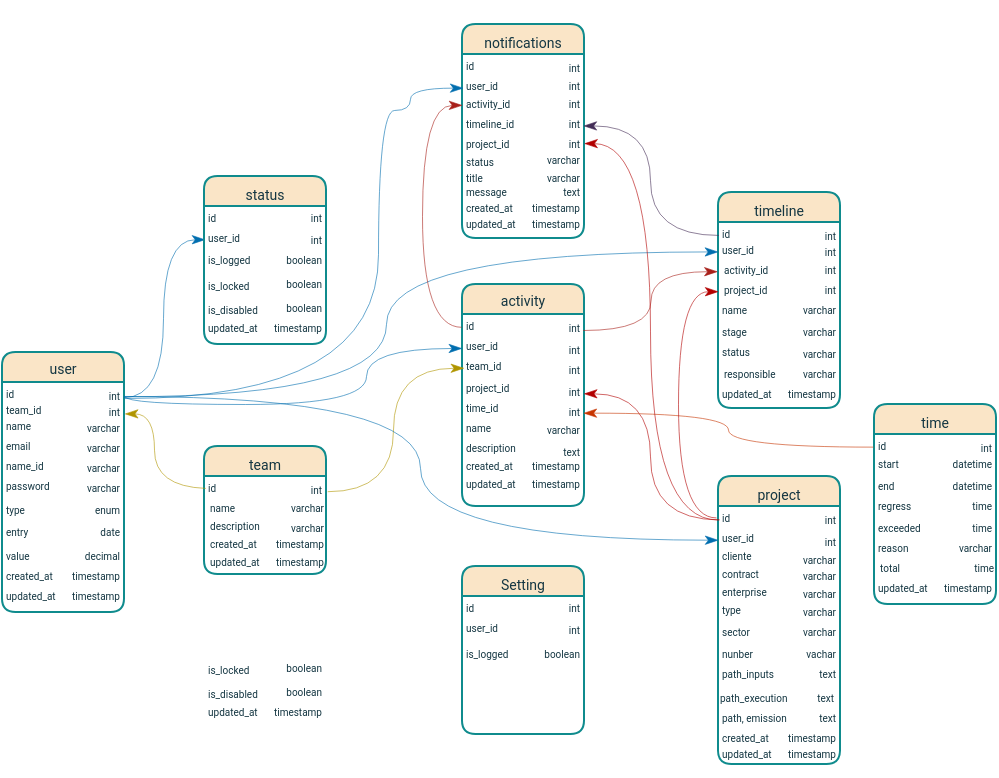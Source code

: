 <mxfile version="28.2.5">
  <diagram id="Hh7Ep2pDmKtZjgJP1L1P" name="Página-1">
    <mxGraphModel dx="809" dy="1247" grid="0" gridSize="2" guides="1" tooltips="1" connect="1" arrows="1" fold="1" page="1" pageScale="1" pageWidth="1169" pageHeight="827" background="none" math="0" shadow="0">
      <root>
        <mxCell id="0" />
        <mxCell id="1" parent="0" />
        <mxCell id="j1D5rnK84vjhWIw8Qy1M-3" value="&lt;p&gt;&lt;font style=&quot;font-size: 7px;&quot; face=&quot;Roboto&quot;&gt;&lt;span style=&quot;font-weight: 400;&quot;&gt;user&lt;/span&gt;&lt;/font&gt;&lt;/p&gt;" style="swimlane;whiteSpace=wrap;html=1;hachureGap=4;fontFamily=Architects Daughter;fontSource=https%3A%2F%2Ffonts.googleapis.com%2Fcss%3Ffamily%3DArchitects%2BDaughter;startSize=15;strokeWidth=1;swimlaneLine=1;glass=0;rounded=1;shadow=0;align=center;labelBackgroundColor=none;fillColor=#FAE5C7;strokeColor=#0F8B8D;fontColor=#143642;" parent="1" vertex="1">
          <mxGeometry x="376" y="-610" width="61" height="130" as="geometry">
            <mxRectangle x="324" y="229" width="136" height="26" as="alternateBounds" />
          </mxGeometry>
        </mxCell>
        <mxCell id="j1D5rnK84vjhWIw8Qy1M-5" value="&lt;font face=&quot;Roboto&quot; style=&quot;font-size: 5px;&quot;&gt;id&lt;/font&gt;" style="text;html=1;align=left;verticalAlign=middle;resizable=0;points=[];autosize=1;strokeColor=none;fillColor=none;fontFamily=Architects Daughter;fontSource=https%3A%2F%2Ffonts.googleapis.com%2Fcss%3Ffamily%3DArchitects%2BDaughter;labelBackgroundColor=none;fontColor=#143642;" parent="j1D5rnK84vjhWIw8Qy1M-3" vertex="1">
          <mxGeometry y="5" width="20" height="30" as="geometry" />
        </mxCell>
        <mxCell id="j1D5rnK84vjhWIw8Qy1M-27" value="&lt;font face=&quot;Roboto&quot;&gt;&lt;span style=&quot;font-size: 5px;&quot;&gt;int&lt;/span&gt;&lt;/font&gt;" style="text;html=1;align=right;verticalAlign=middle;resizable=0;points=[];autosize=1;strokeColor=none;fillColor=none;fontFamily=Architects Daughter;fontSource=https://fonts.googleapis.com/css?family=Architects+Daughter;labelBackgroundColor=none;fontColor=#143642;" parent="j1D5rnK84vjhWIw8Qy1M-3" vertex="1">
          <mxGeometry x="40" y="5" width="20" height="30" as="geometry" />
        </mxCell>
        <mxCell id="AhNoq3ApsJBvbB3g_hdk-31" value="&lt;font face=&quot;Roboto&quot; style=&quot;font-size: 5px;&quot;&gt;team_id&lt;/font&gt;" style="text;html=1;align=left;verticalAlign=middle;resizable=0;points=[];autosize=1;strokeColor=none;fillColor=none;fontFamily=Architects Daughter;fontSource=https%3A%2F%2Ffonts.googleapis.com%2Fcss%3Ffamily%3DArchitects%2BDaughter;labelBackgroundColor=none;fontColor=#143642;" vertex="1" parent="j1D5rnK84vjhWIw8Qy1M-3">
          <mxGeometry x="-0.5" y="14" width="36" height="28" as="geometry" />
        </mxCell>
        <mxCell id="AhNoq3ApsJBvbB3g_hdk-32" value="&lt;font face=&quot;Roboto&quot;&gt;&lt;span style=&quot;font-size: 5px;&quot;&gt;int&lt;/span&gt;&lt;/font&gt;" style="text;html=1;align=right;verticalAlign=middle;resizable=0;points=[];autosize=1;strokeColor=none;fillColor=none;fontFamily=Architects Daughter;fontSource=https://fonts.googleapis.com/css?family=Architects+Daughter;labelBackgroundColor=none;fontColor=#143642;" vertex="1" parent="j1D5rnK84vjhWIw8Qy1M-3">
          <mxGeometry x="39.5" y="13" width="20" height="30" as="geometry" />
        </mxCell>
        <mxCell id="j1D5rnK84vjhWIw8Qy1M-15" value="&lt;font face=&quot;Roboto&quot; style=&quot;font-size: 5px;&quot;&gt;name_id&lt;/font&gt;" style="text;html=1;align=left;verticalAlign=middle;resizable=0;points=[];autosize=1;strokeColor=none;fillColor=none;fontFamily=Architects Daughter;fontSource=https%3A%2F%2Ffonts.googleapis.com%2Fcss%3Ffamily%3DArchitects%2BDaughter;labelBackgroundColor=none;fontColor=#143642;" parent="j1D5rnK84vjhWIw8Qy1M-3" vertex="1">
          <mxGeometry y="41" width="40" height="30" as="geometry" />
        </mxCell>
        <mxCell id="j1D5rnK84vjhWIw8Qy1M-16" value="&lt;font face=&quot;Roboto&quot;&gt;&lt;span style=&quot;font-size: 5px;&quot;&gt;varchar&lt;/span&gt;&lt;/font&gt;" style="text;html=1;align=right;verticalAlign=middle;resizable=0;points=[];autosize=1;strokeColor=none;fillColor=none;fontFamily=Architects Daughter;fontSource=https://fonts.googleapis.com/css?family=Architects+Daughter;labelBackgroundColor=none;fontColor=#143642;" parent="j1D5rnK84vjhWIw8Qy1M-3" vertex="1">
          <mxGeometry x="20" y="41" width="40" height="30" as="geometry" />
        </mxCell>
        <mxCell id="j1D5rnK84vjhWIw8Qy1M-17" value="&lt;font face=&quot;Roboto&quot; style=&quot;font-size: 5px;&quot;&gt;password&lt;/font&gt;" style="text;html=1;align=left;verticalAlign=middle;resizable=0;points=[];autosize=1;strokeColor=none;fillColor=none;fontFamily=Architects Daughter;fontSource=https%3A%2F%2Ffonts.googleapis.com%2Fcss%3Ffamily%3DArchitects%2BDaughter;labelBackgroundColor=none;fontColor=#143642;" parent="j1D5rnK84vjhWIw8Qy1M-3" vertex="1">
          <mxGeometry y="53" width="40" height="26" as="geometry" />
        </mxCell>
        <mxCell id="j1D5rnK84vjhWIw8Qy1M-18" value="&lt;font face=&quot;Roboto&quot;&gt;&lt;span style=&quot;font-size: 5px;&quot;&gt;varchar&lt;/span&gt;&lt;/font&gt;" style="text;html=1;align=right;verticalAlign=middle;resizable=0;points=[];autosize=1;strokeColor=none;fillColor=none;fontFamily=Architects Daughter;fontSource=https://fonts.googleapis.com/css?family=Architects+Daughter;labelBackgroundColor=none;fontColor=#143642;" parent="j1D5rnK84vjhWIw8Qy1M-3" vertex="1">
          <mxGeometry x="20" y="51" width="40" height="30" as="geometry" />
        </mxCell>
        <mxCell id="j1D5rnK84vjhWIw8Qy1M-21" value="&lt;font face=&quot;Roboto&quot;&gt;&lt;span style=&quot;font-size: 5px;&quot;&gt;entry&lt;/span&gt;&lt;/font&gt;" style="text;html=1;align=left;verticalAlign=middle;resizable=0;points=[];autosize=1;strokeColor=none;fillColor=none;fontFamily=Architects Daughter;fontSource=https%3A%2F%2Ffonts.googleapis.com%2Fcss%3Ffamily%3DArchitects%2BDaughter;labelBackgroundColor=none;fontColor=#143642;" parent="j1D5rnK84vjhWIw8Qy1M-3" vertex="1">
          <mxGeometry y="74" width="29" height="27" as="geometry" />
        </mxCell>
        <mxCell id="j1D5rnK84vjhWIw8Qy1M-22" value="&lt;font face=&quot;Roboto&quot;&gt;&lt;span style=&quot;font-size: 5px;&quot;&gt;date&lt;/span&gt;&lt;/font&gt;" style="text;html=1;align=right;verticalAlign=middle;resizable=0;points=[];autosize=1;strokeColor=none;fillColor=none;fontFamily=Architects Daughter;fontSource=https://fonts.googleapis.com/css?family=Architects+Daughter;labelBackgroundColor=none;fontColor=#143642;" parent="j1D5rnK84vjhWIw8Qy1M-3" vertex="1">
          <mxGeometry x="30" y="73" width="30" height="30" as="geometry" />
        </mxCell>
        <mxCell id="j1D5rnK84vjhWIw8Qy1M-28" value="&lt;font face=&quot;Roboto&quot;&gt;&lt;span style=&quot;font-size: 5px;&quot;&gt;created_at&lt;/span&gt;&lt;/font&gt;" style="text;html=1;align=left;verticalAlign=middle;resizable=0;points=[];autosize=1;strokeColor=none;fillColor=none;fontFamily=Architects Daughter;fontSource=https%3A%2F%2Ffonts.googleapis.com%2Fcss%3Ffamily%3DArchitects%2BDaughter;labelBackgroundColor=none;fontColor=#143642;" parent="j1D5rnK84vjhWIw8Qy1M-3" vertex="1">
          <mxGeometry y="96" width="41" height="27" as="geometry" />
        </mxCell>
        <mxCell id="j1D5rnK84vjhWIw8Qy1M-29" value="&lt;font face=&quot;Roboto&quot;&gt;&lt;span style=&quot;font-size: 5px;&quot;&gt;timestamp&lt;/span&gt;&lt;/font&gt;" style="text;html=1;align=right;verticalAlign=middle;resizable=0;points=[];autosize=1;strokeColor=none;fillColor=none;fontFamily=Architects Daughter;fontSource=https://fonts.googleapis.com/css?family=Architects+Daughter;labelBackgroundColor=none;fontColor=#143642;" parent="j1D5rnK84vjhWIw8Qy1M-3" vertex="1">
          <mxGeometry x="18" y="96" width="42" height="27" as="geometry" />
        </mxCell>
        <mxCell id="j1D5rnK84vjhWIw8Qy1M-30" value="&lt;font face=&quot;Roboto&quot;&gt;&lt;span style=&quot;font-size: 5px;&quot;&gt;updated_at&lt;/span&gt;&lt;/font&gt;" style="text;html=1;align=left;verticalAlign=middle;resizable=0;points=[];autosize=1;strokeColor=none;fillColor=none;fontFamily=Architects Daughter;fontSource=https%3A%2F%2Ffonts.googleapis.com%2Fcss%3Ffamily%3DArchitects%2BDaughter;labelBackgroundColor=none;fontColor=#143642;" parent="j1D5rnK84vjhWIw8Qy1M-3" vertex="1">
          <mxGeometry y="106" width="43" height="27" as="geometry" />
        </mxCell>
        <mxCell id="j1D5rnK84vjhWIw8Qy1M-31" value="&lt;font face=&quot;Roboto&quot;&gt;&lt;span style=&quot;font-size: 5px;&quot;&gt;timestamp&lt;/span&gt;&lt;/font&gt;" style="text;html=1;align=right;verticalAlign=middle;resizable=0;points=[];autosize=1;strokeColor=none;fillColor=none;fontFamily=Architects Daughter;fontSource=https://fonts.googleapis.com/css?family=Architects+Daughter;labelBackgroundColor=none;fontColor=#143642;" parent="j1D5rnK84vjhWIw8Qy1M-3" vertex="1">
          <mxGeometry x="18" y="106" width="42" height="27" as="geometry" />
        </mxCell>
        <mxCell id="j1D5rnK84vjhWIw8Qy1M-23" value="&lt;font face=&quot;Roboto&quot;&gt;&lt;span style=&quot;font-size: 5px;&quot;&gt;value&lt;/span&gt;&lt;/font&gt;" style="text;html=1;align=left;verticalAlign=middle;resizable=0;points=[];autosize=1;strokeColor=none;fillColor=none;fontFamily=Architects Daughter;fontSource=https%3A%2F%2Ffonts.googleapis.com%2Fcss%3Ffamily%3DArchitects%2BDaughter;labelBackgroundColor=none;fontColor=#143642;" parent="j1D5rnK84vjhWIw8Qy1M-3" vertex="1">
          <mxGeometry y="86" width="30" height="27" as="geometry" />
        </mxCell>
        <mxCell id="j1D5rnK84vjhWIw8Qy1M-24" value="&lt;font face=&quot;Roboto&quot;&gt;&lt;span style=&quot;font-size: 5px;&quot;&gt;decimal&lt;/span&gt;&lt;/font&gt;" style="text;html=1;align=right;verticalAlign=middle;resizable=0;points=[];autosize=1;strokeColor=none;fillColor=none;fontFamily=Architects Daughter;fontSource=https://fonts.googleapis.com/css?family=Architects+Daughter;labelBackgroundColor=none;fontColor=#143642;" parent="j1D5rnK84vjhWIw8Qy1M-3" vertex="1">
          <mxGeometry x="20" y="85" width="40" height="30" as="geometry" />
        </mxCell>
        <mxCell id="j1D5rnK84vjhWIw8Qy1M-19" value="&lt;font face=&quot;Roboto&quot;&gt;&lt;span style=&quot;font-size: 5px;&quot;&gt;type&lt;/span&gt;&lt;/font&gt;" style="text;html=1;align=left;verticalAlign=middle;resizable=0;points=[];autosize=1;strokeColor=none;fillColor=none;fontFamily=Architects Daughter;fontSource=https%3A%2F%2Ffonts.googleapis.com%2Fcss%3Ffamily%3DArchitects%2BDaughter;labelBackgroundColor=none;fontColor=#143642;" parent="j1D5rnK84vjhWIw8Qy1M-3" vertex="1">
          <mxGeometry y="62" width="30" height="30" as="geometry" />
        </mxCell>
        <mxCell id="j1D5rnK84vjhWIw8Qy1M-20" value="&lt;font face=&quot;Roboto&quot;&gt;&lt;span style=&quot;font-size: 5px;&quot;&gt;enum&lt;/span&gt;&lt;/font&gt;" style="text;html=1;align=right;verticalAlign=middle;resizable=0;points=[];autosize=1;strokeColor=none;fillColor=none;fontFamily=Architects Daughter;fontSource=https://fonts.googleapis.com/css?family=Architects+Daughter;labelBackgroundColor=none;fontColor=#143642;" parent="j1D5rnK84vjhWIw8Qy1M-3" vertex="1">
          <mxGeometry x="30" y="62" width="30" height="30" as="geometry" />
        </mxCell>
        <mxCell id="j1D5rnK84vjhWIw8Qy1M-11" value="&lt;font face=&quot;Roboto&quot; style=&quot;font-size: 5px;&quot;&gt;email&lt;/font&gt;" style="text;html=1;align=left;verticalAlign=middle;resizable=0;points=[];autosize=1;strokeColor=none;fillColor=none;fontFamily=Architects Daughter;fontSource=https%3A%2F%2Ffonts.googleapis.com%2Fcss%3Ffamily%3DArchitects%2BDaughter;labelBackgroundColor=none;fontColor=#143642;" parent="j1D5rnK84vjhWIw8Qy1M-3" vertex="1">
          <mxGeometry y="31" width="30" height="30" as="geometry" />
        </mxCell>
        <mxCell id="j1D5rnK84vjhWIw8Qy1M-12" value="&lt;font face=&quot;Roboto&quot;&gt;&lt;span style=&quot;font-size: 5px;&quot;&gt;varchar&lt;/span&gt;&lt;/font&gt;" style="text;html=1;align=right;verticalAlign=middle;resizable=0;points=[];autosize=1;strokeColor=none;fillColor=none;fontFamily=Architects Daughter;fontSource=https://fonts.googleapis.com/css?family=Architects+Daughter;labelBackgroundColor=none;fontColor=#143642;" parent="j1D5rnK84vjhWIw8Qy1M-3" vertex="1">
          <mxGeometry x="20" y="31" width="40" height="30" as="geometry" />
        </mxCell>
        <mxCell id="j1D5rnK84vjhWIw8Qy1M-9" value="&lt;font face=&quot;Roboto&quot; style=&quot;font-size: 5px;&quot;&gt;name&lt;/font&gt;" style="text;html=1;align=left;verticalAlign=middle;resizable=0;points=[];autosize=1;strokeColor=none;fillColor=none;fontFamily=Architects Daughter;fontSource=https%3A%2F%2Ffonts.googleapis.com%2Fcss%3Ffamily%3DArchitects%2BDaughter;labelBackgroundColor=none;fontColor=#143642;" parent="j1D5rnK84vjhWIw8Qy1M-3" vertex="1">
          <mxGeometry y="21" width="30" height="30" as="geometry" />
        </mxCell>
        <mxCell id="j1D5rnK84vjhWIw8Qy1M-10" value="&lt;font face=&quot;Roboto&quot;&gt;&lt;span style=&quot;font-size: 5px;&quot;&gt;varchar&lt;/span&gt;&lt;/font&gt;" style="text;html=1;align=right;verticalAlign=middle;resizable=0;points=[];autosize=1;strokeColor=none;fillColor=none;fontFamily=Architects Daughter;fontSource=https://fonts.googleapis.com/css?family=Architects+Daughter;labelBackgroundColor=none;fontColor=#143642;" parent="j1D5rnK84vjhWIw8Qy1M-3" vertex="1">
          <mxGeometry x="20" y="21" width="40" height="30" as="geometry" />
        </mxCell>
        <mxCell id="j1D5rnK84vjhWIw8Qy1M-32" value="&lt;p&gt;&lt;font face=&quot;Roboto&quot;&gt;&lt;span style=&quot;font-size: 7px; font-weight: 400;&quot;&gt;team&lt;/span&gt;&lt;/font&gt;&lt;/p&gt;" style="swimlane;whiteSpace=wrap;html=1;hachureGap=4;fontFamily=Architects Daughter;fontSource=https%3A%2F%2Ffonts.googleapis.com%2Fcss%3Ffamily%3DArchitects%2BDaughter;startSize=15;strokeWidth=1;swimlaneLine=1;glass=0;rounded=1;shadow=0;align=center;labelBackgroundColor=none;fillColor=#FAE5C7;strokeColor=#0F8B8D;fontColor=#143642;" parent="1" vertex="1">
          <mxGeometry x="477" y="-563" width="61" height="64" as="geometry">
            <mxRectangle x="324" y="229" width="136" height="26" as="alternateBounds" />
          </mxGeometry>
        </mxCell>
        <mxCell id="j1D5rnK84vjhWIw8Qy1M-33" value="&lt;font face=&quot;Roboto&quot; style=&quot;font-size: 5px;&quot;&gt;id&lt;/font&gt;" style="text;html=1;align=left;verticalAlign=middle;resizable=0;points=[];autosize=1;strokeColor=none;fillColor=none;fontFamily=Architects Daughter;fontSource=https%3A%2F%2Ffonts.googleapis.com%2Fcss%3Ffamily%3DArchitects%2BDaughter;labelBackgroundColor=none;fontColor=#143642;" parent="j1D5rnK84vjhWIw8Qy1M-32" vertex="1">
          <mxGeometry y="5" width="20" height="30" as="geometry" />
        </mxCell>
        <mxCell id="j1D5rnK84vjhWIw8Qy1M-36" value="&lt;font face=&quot;Roboto&quot;&gt;&lt;span style=&quot;font-size: 5px;&quot;&gt;name&lt;/span&gt;&lt;/font&gt;" style="text;html=1;align=left;verticalAlign=middle;resizable=0;points=[];autosize=1;strokeColor=none;fillColor=none;fontFamily=Architects Daughter;fontSource=https%3A%2F%2Ffonts.googleapis.com%2Fcss%3Ffamily%3DArchitects%2BDaughter;labelBackgroundColor=none;fontColor=#143642;" parent="j1D5rnK84vjhWIw8Qy1M-32" vertex="1">
          <mxGeometry x="0.5" y="15" width="31" height="27" as="geometry" />
        </mxCell>
        <mxCell id="j1D5rnK84vjhWIw8Qy1M-37" value="&lt;font face=&quot;Roboto&quot;&gt;&lt;span style=&quot;font-size: 5px;&quot;&gt;varchar&lt;/span&gt;&lt;/font&gt;" style="text;html=1;align=right;verticalAlign=middle;resizable=0;points=[];autosize=1;strokeColor=none;fillColor=none;fontFamily=Architects Daughter;fontSource=https://fonts.googleapis.com/css?family=Architects+Daughter;labelBackgroundColor=none;fontColor=#143642;" parent="j1D5rnK84vjhWIw8Qy1M-32" vertex="1">
          <mxGeometry x="20.5" y="14" width="40" height="30" as="geometry" />
        </mxCell>
        <mxCell id="j1D5rnK84vjhWIw8Qy1M-38" value="&lt;font face=&quot;Roboto&quot; style=&quot;font-size: 5px;&quot;&gt;description&lt;/font&gt;" style="text;html=1;align=left;verticalAlign=middle;resizable=0;points=[];autosize=1;strokeColor=none;fillColor=none;fontFamily=Architects Daughter;fontSource=https%3A%2F%2Ffonts.googleapis.com%2Fcss%3Ffamily%3DArchitects%2BDaughter;labelBackgroundColor=none;fontColor=#143642;" parent="j1D5rnK84vjhWIw8Qy1M-32" vertex="1">
          <mxGeometry x="0.5" y="26" width="43" height="26" as="geometry" />
        </mxCell>
        <mxCell id="j1D5rnK84vjhWIw8Qy1M-39" value="&lt;font face=&quot;Roboto&quot;&gt;&lt;span style=&quot;font-size: 5px;&quot;&gt;varchar&lt;/span&gt;&lt;/font&gt;" style="text;html=1;align=right;verticalAlign=middle;resizable=0;points=[];autosize=1;strokeColor=none;fillColor=none;fontFamily=Architects Daughter;fontSource=https://fonts.googleapis.com/css?family=Architects+Daughter;labelBackgroundColor=none;fontColor=#143642;" parent="j1D5rnK84vjhWIw8Qy1M-32" vertex="1">
          <mxGeometry x="20.5" y="24" width="40" height="30" as="geometry" />
        </mxCell>
        <mxCell id="j1D5rnK84vjhWIw8Qy1M-50" value="&lt;font face=&quot;Roboto&quot;&gt;&lt;span style=&quot;font-size: 5px;&quot;&gt;int&lt;/span&gt;&lt;/font&gt;" style="text;html=1;align=right;verticalAlign=middle;resizable=0;points=[];autosize=1;strokeColor=none;fillColor=none;fontFamily=Architects Daughter;fontSource=https://fonts.googleapis.com/css?family=Architects+Daughter;labelBackgroundColor=none;fontColor=#143642;" parent="j1D5rnK84vjhWIw8Qy1M-32" vertex="1">
          <mxGeometry x="40" y="5" width="20" height="30" as="geometry" />
        </mxCell>
        <mxCell id="j1D5rnK84vjhWIw8Qy1M-51" value="&lt;font face=&quot;Roboto&quot;&gt;&lt;span style=&quot;font-size: 5px;&quot;&gt;created_at&lt;/span&gt;&lt;/font&gt;" style="text;html=1;align=left;verticalAlign=middle;resizable=0;points=[];autosize=1;strokeColor=none;fillColor=none;fontFamily=Architects Daughter;fontSource=https%3A%2F%2Ffonts.googleapis.com%2Fcss%3Ffamily%3DArchitects%2BDaughter;labelBackgroundColor=none;fontColor=#143642;" parent="j1D5rnK84vjhWIw8Qy1M-32" vertex="1">
          <mxGeometry x="0.5" y="33" width="41" height="27" as="geometry" />
        </mxCell>
        <mxCell id="j1D5rnK84vjhWIw8Qy1M-52" value="&lt;font face=&quot;Roboto&quot;&gt;&lt;span style=&quot;font-size: 5px;&quot;&gt;timestamp&lt;/span&gt;&lt;/font&gt;" style="text;html=1;align=right;verticalAlign=middle;resizable=0;points=[];autosize=1;strokeColor=none;fillColor=none;fontFamily=Architects Daughter;fontSource=https://fonts.googleapis.com/css?family=Architects+Daughter;labelBackgroundColor=none;fontColor=#143642;" parent="j1D5rnK84vjhWIw8Qy1M-32" vertex="1">
          <mxGeometry x="18.5" y="33" width="42" height="27" as="geometry" />
        </mxCell>
        <mxCell id="j1D5rnK84vjhWIw8Qy1M-53" value="&lt;font face=&quot;Roboto&quot;&gt;&lt;span style=&quot;font-size: 5px;&quot;&gt;updated_at&lt;/span&gt;&lt;/font&gt;" style="text;html=1;align=left;verticalAlign=middle;resizable=0;points=[];autosize=1;strokeColor=none;fillColor=none;fontFamily=Architects Daughter;fontSource=https%3A%2F%2Ffonts.googleapis.com%2Fcss%3Ffamily%3DArchitects%2BDaughter;labelBackgroundColor=none;fontColor=#143642;" parent="j1D5rnK84vjhWIw8Qy1M-32" vertex="1">
          <mxGeometry x="0.5" y="42" width="43" height="27" as="geometry" />
        </mxCell>
        <mxCell id="j1D5rnK84vjhWIw8Qy1M-54" value="&lt;font face=&quot;Roboto&quot;&gt;&lt;span style=&quot;font-size: 5px;&quot;&gt;timestamp&lt;/span&gt;&lt;/font&gt;" style="text;html=1;align=right;verticalAlign=middle;resizable=0;points=[];autosize=1;strokeColor=none;fillColor=none;fontFamily=Architects Daughter;fontSource=https://fonts.googleapis.com/css?family=Architects+Daughter;labelBackgroundColor=none;fontColor=#143642;" parent="j1D5rnK84vjhWIw8Qy1M-32" vertex="1">
          <mxGeometry x="18.5" y="42" width="42" height="27" as="geometry" />
        </mxCell>
        <mxCell id="j1D5rnK84vjhWIw8Qy1M-60" value="&lt;p&gt;&lt;font style=&quot;font-size: 7px;&quot; face=&quot;Roboto&quot;&gt;&lt;span style=&quot;font-weight: 400;&quot;&gt;activity&lt;/span&gt;&lt;/font&gt;&lt;/p&gt;" style="swimlane;whiteSpace=wrap;html=1;hachureGap=4;fontFamily=Architects Daughter;fontSource=https%3A%2F%2Ffonts.googleapis.com%2Fcss%3Ffamily%3DArchitects%2BDaughter;startSize=15;strokeWidth=1;swimlaneLine=1;glass=0;rounded=1;shadow=0;align=center;labelBackgroundColor=none;fillColor=#FAE5C7;strokeColor=#0F8B8D;fontColor=#143642;" parent="1" vertex="1">
          <mxGeometry x="606" y="-644" width="61" height="111" as="geometry">
            <mxRectangle x="324" y="229" width="136" height="26" as="alternateBounds" />
          </mxGeometry>
        </mxCell>
        <mxCell id="j1D5rnK84vjhWIw8Qy1M-61" value="&lt;font face=&quot;Roboto&quot; style=&quot;font-size: 5px;&quot;&gt;id&lt;/font&gt;" style="text;html=1;align=left;verticalAlign=middle;resizable=0;points=[];autosize=1;strokeColor=none;fillColor=none;fontFamily=Architects Daughter;fontSource=https%3A%2F%2Ffonts.googleapis.com%2Fcss%3Ffamily%3DArchitects%2BDaughter;labelBackgroundColor=none;fontColor=#143642;" parent="j1D5rnK84vjhWIw8Qy1M-60" vertex="1">
          <mxGeometry y="5" width="20" height="30" as="geometry" />
        </mxCell>
        <mxCell id="j1D5rnK84vjhWIw8Qy1M-62" value="&lt;font face=&quot;Roboto&quot; style=&quot;font-size: 5px;&quot;&gt;user_id&lt;/font&gt;" style="text;html=1;align=left;verticalAlign=middle;resizable=0;points=[];autosize=1;strokeColor=none;fillColor=none;fontFamily=Architects Daughter;fontSource=https%3A%2F%2Ffonts.googleapis.com%2Fcss%3Ffamily%3DArchitects%2BDaughter;labelBackgroundColor=none;fontColor=#143642;" parent="j1D5rnK84vjhWIw8Qy1M-60" vertex="1">
          <mxGeometry y="17" width="34" height="26" as="geometry" />
        </mxCell>
        <mxCell id="j1D5rnK84vjhWIw8Qy1M-63" value="&lt;font face=&quot;Roboto&quot;&gt;&lt;span style=&quot;font-size: 5px;&quot;&gt;int&lt;/span&gt;&lt;/font&gt;" style="text;html=1;align=right;verticalAlign=middle;resizable=0;points=[];autosize=1;strokeColor=none;fillColor=none;fontFamily=Architects Daughter;fontSource=https://fonts.googleapis.com/css?family=Architects+Daughter;labelBackgroundColor=none;fontColor=#143642;" parent="j1D5rnK84vjhWIw8Qy1M-60" vertex="1">
          <mxGeometry x="36" y="17" width="24" height="27" as="geometry" />
        </mxCell>
        <mxCell id="j1D5rnK84vjhWIw8Qy1M-64" value="&lt;font face=&quot;Roboto&quot; style=&quot;font-size: 5px;&quot;&gt;team_id&lt;/font&gt;" style="text;html=1;align=left;verticalAlign=middle;resizable=0;points=[];autosize=1;strokeColor=none;fillColor=none;fontFamily=Architects Daughter;fontSource=https%3A%2F%2Ffonts.googleapis.com%2Fcss%3Ffamily%3DArchitects%2BDaughter;labelBackgroundColor=none;fontColor=#143642;" parent="j1D5rnK84vjhWIw8Qy1M-60" vertex="1">
          <mxGeometry y="27" width="36" height="26" as="geometry" />
        </mxCell>
        <mxCell id="j1D5rnK84vjhWIw8Qy1M-65" value="&lt;font face=&quot;Roboto&quot;&gt;&lt;span style=&quot;font-size: 5px;&quot;&gt;int&lt;/span&gt;&lt;/font&gt;" style="text;html=1;align=right;verticalAlign=middle;resizable=0;points=[];autosize=1;strokeColor=none;fillColor=none;fontFamily=Architects Daughter;fontSource=https://fonts.googleapis.com/css?family=Architects+Daughter;labelBackgroundColor=none;fontColor=#143642;" parent="j1D5rnK84vjhWIw8Qy1M-60" vertex="1">
          <mxGeometry x="36" y="27" width="24" height="27" as="geometry" />
        </mxCell>
        <mxCell id="j1D5rnK84vjhWIw8Qy1M-78" value="&lt;font face=&quot;Roboto&quot;&gt;&lt;span style=&quot;font-size: 5px;&quot;&gt;int&lt;/span&gt;&lt;/font&gt;" style="text;html=1;align=right;verticalAlign=middle;resizable=0;points=[];autosize=1;strokeColor=none;fillColor=none;fontFamily=Architects Daughter;fontSource=https://fonts.googleapis.com/css?family=Architects+Daughter;labelBackgroundColor=none;fontColor=#143642;" parent="j1D5rnK84vjhWIw8Qy1M-60" vertex="1">
          <mxGeometry x="40" y="5" width="20" height="30" as="geometry" />
        </mxCell>
        <mxCell id="j1D5rnK84vjhWIw8Qy1M-126" value="&lt;font face=&quot;Roboto&quot; style=&quot;font-size: 5px;&quot;&gt;project_id&lt;/font&gt;" style="text;html=1;align=left;verticalAlign=middle;resizable=0;points=[];autosize=1;strokeColor=none;fillColor=none;fontFamily=Architects Daughter;fontSource=https%3A%2F%2Ffonts.googleapis.com%2Fcss%3Ffamily%3DArchitects%2BDaughter;labelBackgroundColor=none;fontColor=#143642;" parent="j1D5rnK84vjhWIw8Qy1M-60" vertex="1">
          <mxGeometry y="38" width="40" height="26" as="geometry" />
        </mxCell>
        <mxCell id="j1D5rnK84vjhWIw8Qy1M-127" value="&lt;font face=&quot;Roboto&quot;&gt;&lt;span style=&quot;font-size: 5px;&quot;&gt;int&lt;/span&gt;&lt;/font&gt;" style="text;html=1;align=right;verticalAlign=middle;resizable=0;points=[];autosize=1;strokeColor=none;fillColor=none;fontFamily=Architects Daughter;fontSource=https://fonts.googleapis.com/css?family=Architects+Daughter;labelBackgroundColor=none;fontColor=#143642;" parent="j1D5rnK84vjhWIw8Qy1M-60" vertex="1">
          <mxGeometry x="36" y="38" width="24" height="27" as="geometry" />
        </mxCell>
        <mxCell id="AhNoq3ApsJBvbB3g_hdk-33" value="&lt;font face=&quot;Roboto&quot; style=&quot;font-size: 5px;&quot;&gt;time_id&lt;/font&gt;" style="text;html=1;align=left;verticalAlign=middle;resizable=0;points=[];autosize=1;strokeColor=none;fillColor=none;fontFamily=Architects Daughter;fontSource=https%3A%2F%2Ffonts.googleapis.com%2Fcss%3Ffamily%3DArchitects%2BDaughter;labelBackgroundColor=none;fontColor=#143642;" vertex="1" parent="j1D5rnK84vjhWIw8Qy1M-60">
          <mxGeometry y="47" width="34" height="28" as="geometry" />
        </mxCell>
        <mxCell id="AhNoq3ApsJBvbB3g_hdk-34" value="&lt;font face=&quot;Roboto&quot;&gt;&lt;span style=&quot;font-size: 5px;&quot;&gt;int&lt;/span&gt;&lt;/font&gt;" style="text;html=1;align=right;verticalAlign=middle;resizable=0;points=[];autosize=1;strokeColor=none;fillColor=none;fontFamily=Architects Daughter;fontSource=https://fonts.googleapis.com/css?family=Architects+Daughter;labelBackgroundColor=none;fontColor=#143642;" vertex="1" parent="j1D5rnK84vjhWIw8Qy1M-60">
          <mxGeometry x="36" y="48" width="24" height="27" as="geometry" />
        </mxCell>
        <mxCell id="j1D5rnK84vjhWIw8Qy1M-67" value="&lt;font face=&quot;Roboto&quot;&gt;&lt;span style=&quot;font-size: 5px;&quot;&gt;varchar&lt;/span&gt;&lt;/font&gt;" style="text;html=1;align=right;verticalAlign=middle;resizable=0;points=[];autosize=1;strokeColor=none;fillColor=none;fontFamily=Architects Daughter;fontSource=https://fonts.googleapis.com/css?family=Architects+Daughter;labelBackgroundColor=none;fontColor=#143642;" parent="j1D5rnK84vjhWIw8Qy1M-60" vertex="1">
          <mxGeometry x="20" y="56" width="40" height="30" as="geometry" />
        </mxCell>
        <mxCell id="j1D5rnK84vjhWIw8Qy1M-66" value="&lt;font face=&quot;Roboto&quot; style=&quot;font-size: 5px;&quot;&gt;name&lt;/font&gt;" style="text;html=1;align=left;verticalAlign=middle;resizable=0;points=[];autosize=1;strokeColor=none;fillColor=none;fontFamily=Architects Daughter;fontSource=https%3A%2F%2Ffonts.googleapis.com%2Fcss%3Ffamily%3DArchitects%2BDaughter;labelBackgroundColor=none;fontColor=#143642;" parent="j1D5rnK84vjhWIw8Qy1M-60" vertex="1">
          <mxGeometry y="58" width="31" height="26" as="geometry" />
        </mxCell>
        <mxCell id="j1D5rnK84vjhWIw8Qy1M-68" value="&lt;font face=&quot;Roboto&quot; style=&quot;font-size: 5px;&quot;&gt;description&lt;/font&gt;" style="text;html=1;align=left;verticalAlign=middle;resizable=0;points=[];autosize=1;strokeColor=none;fillColor=none;fontFamily=Architects Daughter;fontSource=https%3A%2F%2Ffonts.googleapis.com%2Fcss%3Ffamily%3DArchitects%2BDaughter;labelBackgroundColor=none;fontColor=#143642;" parent="j1D5rnK84vjhWIw8Qy1M-60" vertex="1">
          <mxGeometry y="68" width="43" height="26" as="geometry" />
        </mxCell>
        <mxCell id="j1D5rnK84vjhWIw8Qy1M-69" value="&lt;font face=&quot;Roboto&quot;&gt;&lt;span style=&quot;font-size: 5px;&quot;&gt;text&lt;/span&gt;&lt;/font&gt;" style="text;html=1;align=right;verticalAlign=middle;resizable=0;points=[];autosize=1;strokeColor=none;fillColor=none;fontFamily=Architects Daughter;fontSource=https://fonts.googleapis.com/css?family=Architects+Daughter;labelBackgroundColor=none;fontColor=#143642;" parent="j1D5rnK84vjhWIw8Qy1M-60" vertex="1">
          <mxGeometry x="34" y="68" width="26" height="27" as="geometry" />
        </mxCell>
        <mxCell id="j1D5rnK84vjhWIw8Qy1M-79" value="&lt;font face=&quot;Roboto&quot;&gt;&lt;span style=&quot;font-size: 5px;&quot;&gt;created_at&lt;/span&gt;&lt;/font&gt;" style="text;html=1;align=left;verticalAlign=middle;resizable=0;points=[];autosize=1;strokeColor=none;fillColor=none;fontFamily=Architects Daughter;fontSource=https%3A%2F%2Ffonts.googleapis.com%2Fcss%3Ffamily%3DArchitects%2BDaughter;labelBackgroundColor=none;fontColor=#143642;" parent="j1D5rnK84vjhWIw8Qy1M-60" vertex="1">
          <mxGeometry y="75" width="41" height="27" as="geometry" />
        </mxCell>
        <mxCell id="j1D5rnK84vjhWIw8Qy1M-80" value="&lt;font face=&quot;Roboto&quot;&gt;&lt;span style=&quot;font-size: 5px;&quot;&gt;timestamp&lt;/span&gt;&lt;/font&gt;" style="text;html=1;align=right;verticalAlign=middle;resizable=0;points=[];autosize=1;strokeColor=none;fillColor=none;fontFamily=Architects Daughter;fontSource=https://fonts.googleapis.com/css?family=Architects+Daughter;labelBackgroundColor=none;fontColor=#143642;" parent="j1D5rnK84vjhWIw8Qy1M-60" vertex="1">
          <mxGeometry x="18" y="75" width="42" height="27" as="geometry" />
        </mxCell>
        <mxCell id="j1D5rnK84vjhWIw8Qy1M-81" value="&lt;font face=&quot;Roboto&quot;&gt;&lt;span style=&quot;font-size: 5px;&quot;&gt;updated_at&lt;/span&gt;&lt;/font&gt;" style="text;html=1;align=left;verticalAlign=middle;resizable=0;points=[];autosize=1;strokeColor=none;fillColor=none;fontFamily=Architects Daughter;fontSource=https%3A%2F%2Ffonts.googleapis.com%2Fcss%3Ffamily%3DArchitects%2BDaughter;labelBackgroundColor=none;fontColor=#143642;" parent="j1D5rnK84vjhWIw8Qy1M-60" vertex="1">
          <mxGeometry y="84" width="43" height="27" as="geometry" />
        </mxCell>
        <mxCell id="j1D5rnK84vjhWIw8Qy1M-82" value="&lt;font face=&quot;Roboto&quot;&gt;&lt;span style=&quot;font-size: 5px;&quot;&gt;timestamp&lt;/span&gt;&lt;/font&gt;" style="text;html=1;align=right;verticalAlign=middle;resizable=0;points=[];autosize=1;strokeColor=none;fillColor=none;fontFamily=Architects Daughter;fontSource=https://fonts.googleapis.com/css?family=Architects+Daughter;labelBackgroundColor=none;fontColor=#143642;" parent="j1D5rnK84vjhWIw8Qy1M-60" vertex="1">
          <mxGeometry x="18" y="84" width="42" height="27" as="geometry" />
        </mxCell>
        <mxCell id="j1D5rnK84vjhWIw8Qy1M-83" style="edgeStyle=orthogonalEdgeStyle;rounded=0;hachureGap=4;orthogonalLoop=1;jettySize=auto;html=1;fontFamily=Architects Daughter;fontSource=https%3A%2F%2Ffonts.googleapis.com%2Fcss%3Ffamily%3DArchitects%2BDaughter;curved=1;endArrow=classicThin;endFill=1;strokeWidth=0.3;entryX=-0.004;entryY=0.192;entryDx=0;entryDy=0;entryPerimeter=0;exitX=1.05;exitY=0.56;exitDx=0;exitDy=0;exitPerimeter=0;labelBackgroundColor=none;fontColor=default;strokeColor=light-dark(#006EAF,#050FFF);" parent="1" source="j1D5rnK84vjhWIw8Qy1M-27" target="j1D5rnK84vjhWIw8Qy1M-64" edge="1">
          <mxGeometry relative="1" as="geometry">
            <mxPoint x="536" y="-418" as="sourcePoint" />
            <mxPoint x="602" y="-438" as="targetPoint" />
            <Array as="points">
              <mxPoint x="558" y="-584" />
              <mxPoint x="558" y="-612" />
            </Array>
          </mxGeometry>
        </mxCell>
        <mxCell id="j1D5rnK84vjhWIw8Qy1M-84" style="edgeStyle=orthogonalEdgeStyle;rounded=0;hachureGap=4;orthogonalLoop=1;jettySize=auto;html=1;fontFamily=Architects Daughter;fontSource=https%3A%2F%2Ffonts.googleapis.com%2Fcss%3Ffamily%3DArchitects%2BDaughter;curved=1;endArrow=classicThin;endFill=1;strokeWidth=0.3;entryX=0.024;entryY=0.572;entryDx=0;entryDy=0;entryPerimeter=0;exitX=1.08;exitY=0.587;exitDx=0;exitDy=0;exitPerimeter=0;labelBackgroundColor=none;fontColor=default;strokeColor=light-dark(#B09500,#FFD700);" parent="1" source="j1D5rnK84vjhWIw8Qy1M-50" target="j1D5rnK84vjhWIw8Qy1M-64" edge="1">
          <mxGeometry relative="1" as="geometry">
            <mxPoint x="605" y="-426" as="sourcePoint" />
            <mxPoint x="732" y="-434" as="targetPoint" />
          </mxGeometry>
        </mxCell>
        <mxCell id="j1D5rnK84vjhWIw8Qy1M-85" style="edgeStyle=orthogonalEdgeStyle;rounded=0;hachureGap=4;orthogonalLoop=1;jettySize=auto;html=1;fontFamily=Architects Daughter;fontSource=https%3A%2F%2Ffonts.googleapis.com%2Fcss%3Ffamily%3DArchitects%2BDaughter;curved=1;endArrow=classicThin;endFill=1;strokeWidth=0.3;exitX=0.033;exitY=0.532;exitDx=0;exitDy=0;exitPerimeter=0;entryX=1.082;entryY=0.59;entryDx=0;entryDy=0;entryPerimeter=0;labelBackgroundColor=none;fontColor=default;strokeColor=light-dark(#B09500,#FFD700);" parent="1" source="j1D5rnK84vjhWIw8Qy1M-33" target="AhNoq3ApsJBvbB3g_hdk-32" edge="1">
          <mxGeometry relative="1" as="geometry">
            <mxPoint x="494" y="-445" as="sourcePoint" />
            <mxPoint x="416" y="-480" as="targetPoint" />
            <Array as="points">
              <mxPoint x="452" y="-543" />
              <mxPoint x="452" y="-579" />
            </Array>
          </mxGeometry>
        </mxCell>
        <mxCell id="j1D5rnK84vjhWIw8Qy1M-93" value="&lt;p&gt;&lt;font face=&quot;Roboto&quot;&gt;&lt;span style=&quot;font-size: 7px; font-weight: 400;&quot;&gt;project&lt;/span&gt;&lt;/font&gt;&lt;/p&gt;" style="swimlane;whiteSpace=wrap;html=1;hachureGap=4;fontFamily=Architects Daughter;fontSource=https%3A%2F%2Ffonts.googleapis.com%2Fcss%3Ffamily%3DArchitects%2BDaughter;startSize=15;strokeWidth=1;swimlaneLine=1;glass=0;rounded=1;shadow=0;align=center;labelBackgroundColor=none;fillColor=#FAE5C7;strokeColor=#0F8B8D;fontColor=#143642;" parent="1" vertex="1">
          <mxGeometry x="734" y="-548" width="61" height="144" as="geometry">
            <mxRectangle x="324" y="229" width="136" height="26" as="alternateBounds" />
          </mxGeometry>
        </mxCell>
        <mxCell id="j1D5rnK84vjhWIw8Qy1M-94" value="&lt;font face=&quot;Roboto&quot; style=&quot;font-size: 5px;&quot;&gt;id&lt;/font&gt;" style="text;html=1;align=left;verticalAlign=middle;resizable=0;points=[];autosize=1;strokeColor=none;fillColor=none;fontFamily=Architects Daughter;fontSource=https%3A%2F%2Ffonts.googleapis.com%2Fcss%3Ffamily%3DArchitects%2BDaughter;labelBackgroundColor=none;fontColor=#143642;" parent="j1D5rnK84vjhWIw8Qy1M-93" vertex="1">
          <mxGeometry y="5" width="20" height="30" as="geometry" />
        </mxCell>
        <mxCell id="j1D5rnK84vjhWIw8Qy1M-95" value="&lt;font face=&quot;Roboto&quot; style=&quot;font-size: 5px;&quot;&gt;user_id&lt;/font&gt;" style="text;html=1;align=left;verticalAlign=middle;resizable=0;points=[];autosize=1;strokeColor=none;fillColor=none;fontFamily=Architects Daughter;fontSource=https%3A%2F%2Ffonts.googleapis.com%2Fcss%3Ffamily%3DArchitects%2BDaughter;labelBackgroundColor=none;fontColor=#143642;" parent="j1D5rnK84vjhWIw8Qy1M-93" vertex="1">
          <mxGeometry y="17" width="34" height="26" as="geometry" />
        </mxCell>
        <mxCell id="j1D5rnK84vjhWIw8Qy1M-96" value="&lt;font face=&quot;Roboto&quot;&gt;&lt;span style=&quot;font-size: 5px;&quot;&gt;int&lt;/span&gt;&lt;/font&gt;" style="text;html=1;align=right;verticalAlign=middle;resizable=0;points=[];autosize=1;strokeColor=none;fillColor=none;fontFamily=Architects Daughter;fontSource=https://fonts.googleapis.com/css?family=Architects+Daughter;labelBackgroundColor=none;fontColor=#143642;" parent="j1D5rnK84vjhWIw8Qy1M-93" vertex="1">
          <mxGeometry x="36" y="17" width="24" height="27" as="geometry" />
        </mxCell>
        <mxCell id="j1D5rnK84vjhWIw8Qy1M-99" value="&lt;font face=&quot;Roboto&quot;&gt;&lt;span style=&quot;font-size: 5px;&quot;&gt;contract&lt;/span&gt;&lt;/font&gt;" style="text;html=1;align=left;verticalAlign=middle;resizable=0;points=[];autosize=1;strokeColor=none;fillColor=none;fontFamily=Architects Daughter;fontSource=https%3A%2F%2Ffonts.googleapis.com%2Fcss%3Ffamily%3DArchitects%2BDaughter;labelBackgroundColor=none;fontColor=#143642;" parent="j1D5rnK84vjhWIw8Qy1M-93" vertex="1">
          <mxGeometry y="33" width="38" height="28" as="geometry" />
        </mxCell>
        <mxCell id="j1D5rnK84vjhWIw8Qy1M-102" value="&lt;font face=&quot;Roboto&quot;&gt;&lt;span style=&quot;font-size: 5px;&quot;&gt;varchar&lt;/span&gt;&lt;/font&gt;" style="text;html=1;align=right;verticalAlign=middle;resizable=0;points=[];autosize=1;strokeColor=none;fillColor=none;fontFamily=Architects Daughter;fontSource=https://fonts.googleapis.com/css?family=Architects+Daughter;labelBackgroundColor=none;fontColor=#143642;" parent="j1D5rnK84vjhWIw8Qy1M-93" vertex="1">
          <mxGeometry x="26" y="52" width="34" height="28" as="geometry" />
        </mxCell>
        <mxCell id="j1D5rnK84vjhWIw8Qy1M-111" value="&lt;font face=&quot;Roboto&quot;&gt;&lt;span style=&quot;font-size: 5px;&quot;&gt;int&lt;/span&gt;&lt;/font&gt;" style="text;html=1;align=right;verticalAlign=middle;resizable=0;points=[];autosize=1;strokeColor=none;fillColor=none;fontFamily=Architects Daughter;fontSource=https://fonts.googleapis.com/css?family=Architects+Daughter;labelBackgroundColor=none;fontColor=#143642;" parent="j1D5rnK84vjhWIw8Qy1M-93" vertex="1">
          <mxGeometry x="40" y="5" width="20" height="30" as="geometry" />
        </mxCell>
        <mxCell id="j1D5rnK84vjhWIw8Qy1M-112" value="&lt;font face=&quot;Roboto&quot;&gt;&lt;span style=&quot;font-size: 5px;&quot;&gt;created_at&lt;/span&gt;&lt;/font&gt;" style="text;html=1;align=left;verticalAlign=middle;resizable=0;points=[];autosize=1;strokeColor=none;fillColor=none;fontFamily=Architects Daughter;fontSource=https%3A%2F%2Ffonts.googleapis.com%2Fcss%3Ffamily%3DArchitects%2BDaughter;labelBackgroundColor=none;fontColor=#143642;" parent="j1D5rnK84vjhWIw8Qy1M-93" vertex="1">
          <mxGeometry y="115" width="41" height="27" as="geometry" />
        </mxCell>
        <mxCell id="j1D5rnK84vjhWIw8Qy1M-113" value="&lt;font face=&quot;Roboto&quot;&gt;&lt;span style=&quot;font-size: 5px;&quot;&gt;timestamp&lt;/span&gt;&lt;/font&gt;" style="text;html=1;align=right;verticalAlign=middle;resizable=0;points=[];autosize=1;strokeColor=none;fillColor=none;fontFamily=Architects Daughter;fontSource=https://fonts.googleapis.com/css?family=Architects+Daughter;labelBackgroundColor=none;fontColor=#143642;" parent="j1D5rnK84vjhWIw8Qy1M-93" vertex="1">
          <mxGeometry x="18" y="115" width="42" height="27" as="geometry" />
        </mxCell>
        <mxCell id="j1D5rnK84vjhWIw8Qy1M-114" value="&lt;font face=&quot;Roboto&quot;&gt;&lt;span style=&quot;font-size: 5px;&quot;&gt;updated_at&lt;/span&gt;&lt;/font&gt;" style="text;html=1;align=left;verticalAlign=middle;resizable=0;points=[];autosize=1;strokeColor=none;fillColor=none;fontFamily=Architects Daughter;fontSource=https%3A%2F%2Ffonts.googleapis.com%2Fcss%3Ffamily%3DArchitects%2BDaughter;labelBackgroundColor=none;fontColor=#143642;" parent="j1D5rnK84vjhWIw8Qy1M-93" vertex="1">
          <mxGeometry y="123" width="43" height="27" as="geometry" />
        </mxCell>
        <mxCell id="j1D5rnK84vjhWIw8Qy1M-115" value="&lt;font face=&quot;Roboto&quot;&gt;&lt;span style=&quot;font-size: 5px;&quot;&gt;timestamp&lt;/span&gt;&lt;/font&gt;" style="text;html=1;align=right;verticalAlign=middle;resizable=0;points=[];autosize=1;strokeColor=none;fillColor=none;fontFamily=Architects Daughter;fontSource=https://fonts.googleapis.com/css?family=Architects+Daughter;labelBackgroundColor=none;fontColor=#143642;" parent="j1D5rnK84vjhWIw8Qy1M-93" vertex="1">
          <mxGeometry x="18" y="123" width="42" height="27" as="geometry" />
        </mxCell>
        <mxCell id="j1D5rnK84vjhWIw8Qy1M-116" value="&lt;font face=&quot;Roboto&quot;&gt;&lt;span style=&quot;font-size: 5px;&quot;&gt;sector&lt;/span&gt;&lt;/font&gt;" style="text;html=1;align=left;verticalAlign=middle;resizable=0;points=[];autosize=1;strokeColor=none;fillColor=none;fontFamily=Architects Daughter;fontSource=https%3A%2F%2Ffonts.googleapis.com%2Fcss%3Ffamily%3DArchitects%2BDaughter;labelBackgroundColor=none;fontColor=#143642;" parent="j1D5rnK84vjhWIw8Qy1M-93" vertex="1">
          <mxGeometry y="62" width="32" height="27" as="geometry" />
        </mxCell>
        <mxCell id="j1D5rnK84vjhWIw8Qy1M-117" value="&lt;font face=&quot;Roboto&quot;&gt;&lt;span style=&quot;font-size: 5px;&quot;&gt;varchar&lt;/span&gt;&lt;/font&gt;" style="text;html=1;align=right;verticalAlign=middle;resizable=0;points=[];autosize=1;strokeColor=none;fillColor=none;fontFamily=Architects Daughter;fontSource=https://fonts.googleapis.com/css?family=Architects+Daughter;labelBackgroundColor=none;fontColor=#143642;" parent="j1D5rnK84vjhWIw8Qy1M-93" vertex="1">
          <mxGeometry x="26" y="62" width="34" height="28" as="geometry" />
        </mxCell>
        <mxCell id="j1D5rnK84vjhWIw8Qy1M-129" value="&lt;font face=&quot;Roboto&quot; style=&quot;font-size: 5px;&quot;&gt;cliente&lt;/font&gt;" style="text;html=1;align=left;verticalAlign=middle;resizable=0;points=[];autosize=1;strokeColor=none;fillColor=none;fontFamily=Architects Daughter;fontSource=https%3A%2F%2Ffonts.googleapis.com%2Fcss%3Ffamily%3DArchitects%2BDaughter;sketch=1;curveFitting=1;jiggle=2;labelBackgroundColor=none;fontColor=#143642;" parent="j1D5rnK84vjhWIw8Qy1M-93" vertex="1">
          <mxGeometry y="26" width="33" height="26" as="geometry" />
        </mxCell>
        <mxCell id="j1D5rnK84vjhWIw8Qy1M-101" value="&lt;font face=&quot;Roboto&quot; style=&quot;font-size: 5px;&quot;&gt;type&lt;/font&gt;" style="text;html=1;align=left;verticalAlign=middle;resizable=0;points=[];autosize=1;strokeColor=none;fillColor=none;fontFamily=Architects Daughter;fontSource=https%3A%2F%2Ffonts.googleapis.com%2Fcss%3Ffamily%3DArchitects%2BDaughter;labelBackgroundColor=none;fontColor=#143642;" parent="j1D5rnK84vjhWIw8Qy1M-93" vertex="1">
          <mxGeometry y="53" width="27" height="26" as="geometry" />
        </mxCell>
        <mxCell id="j1D5rnK84vjhWIw8Qy1M-132" value="&lt;font face=&quot;Roboto&quot;&gt;&lt;span style=&quot;font-size: 5px;&quot;&gt;nunber&lt;/span&gt;&lt;/font&gt;" style="text;html=1;align=left;verticalAlign=middle;resizable=0;points=[];autosize=1;strokeColor=none;fillColor=none;fontFamily=Architects Daughter;fontSource=https%3A%2F%2Ffonts.googleapis.com%2Fcss%3Ffamily%3DArchitects%2BDaughter;labelBackgroundColor=none;fontColor=#143642;" parent="j1D5rnK84vjhWIw8Qy1M-93" vertex="1">
          <mxGeometry y="73" width="33" height="27" as="geometry" />
        </mxCell>
        <mxCell id="j1D5rnK84vjhWIw8Qy1M-133" value="&lt;font face=&quot;Roboto&quot;&gt;&lt;span style=&quot;font-size: 5px;&quot;&gt;vachar&lt;/span&gt;&lt;/font&gt;" style="text;html=1;align=right;verticalAlign=middle;resizable=0;points=[];autosize=1;strokeColor=none;fillColor=none;fontFamily=Architects Daughter;fontSource=https://fonts.googleapis.com/css?family=Architects+Daughter;labelBackgroundColor=none;fontColor=#143642;" parent="j1D5rnK84vjhWIw8Qy1M-93" vertex="1">
          <mxGeometry x="27" y="73" width="33" height="27" as="geometry" />
        </mxCell>
        <mxCell id="j1D5rnK84vjhWIw8Qy1M-134" value="&lt;font face=&quot;Roboto&quot;&gt;&lt;span style=&quot;font-size: 5px;&quot;&gt;path_inputs&lt;/span&gt;&lt;/font&gt;" style="text;html=1;align=left;verticalAlign=middle;resizable=0;points=[];autosize=1;strokeColor=none;fillColor=none;fontFamily=Architects Daughter;fontSource=https%3A%2F%2Ffonts.googleapis.com%2Fcss%3Ffamily%3DArchitects%2BDaughter;labelBackgroundColor=none;fontColor=#143642;" parent="j1D5rnK84vjhWIw8Qy1M-93" vertex="1">
          <mxGeometry y="83" width="46" height="28" as="geometry" />
        </mxCell>
        <mxCell id="j1D5rnK84vjhWIw8Qy1M-135" value="&lt;font face=&quot;Roboto&quot;&gt;&lt;span style=&quot;font-size: 5px;&quot;&gt;text&lt;/span&gt;&lt;/font&gt;" style="text;html=1;align=right;verticalAlign=middle;resizable=0;points=[];autosize=1;strokeColor=none;fillColor=none;fontFamily=Architects Daughter;fontSource=https://fonts.googleapis.com/css?family=Architects+Daughter;labelBackgroundColor=none;fontColor=#143642;" parent="j1D5rnK84vjhWIw8Qy1M-93" vertex="1">
          <mxGeometry x="32" y="83" width="28" height="28" as="geometry" />
        </mxCell>
        <mxCell id="j1D5rnK84vjhWIw8Qy1M-162" value="&lt;font face=&quot;Roboto&quot;&gt;&lt;span style=&quot;font-size: 5px;&quot;&gt;path_execution&lt;/span&gt;&lt;/font&gt;" style="text;html=1;align=left;verticalAlign=middle;resizable=0;points=[];autosize=1;strokeColor=none;fillColor=none;fontFamily=Architects Daughter;fontSource=https%3A%2F%2Ffonts.googleapis.com%2Fcss%3Ffamily%3DArchitects%2BDaughter;labelBackgroundColor=none;fontColor=#143642;" parent="j1D5rnK84vjhWIw8Qy1M-93" vertex="1">
          <mxGeometry x="-1.5" y="95" width="54" height="28" as="geometry" />
        </mxCell>
        <mxCell id="j1D5rnK84vjhWIw8Qy1M-163" value="&lt;font face=&quot;Roboto&quot;&gt;&lt;span style=&quot;font-size: 5px;&quot;&gt;text&lt;/span&gt;&lt;/font&gt;" style="text;html=1;align=right;verticalAlign=middle;resizable=0;points=[];autosize=1;strokeColor=none;fillColor=none;fontFamily=Architects Daughter;fontSource=https://fonts.googleapis.com/css?family=Architects+Daughter;labelBackgroundColor=none;fontColor=#143642;" parent="j1D5rnK84vjhWIw8Qy1M-93" vertex="1">
          <mxGeometry x="30.5" y="95" width="28" height="28" as="geometry" />
        </mxCell>
        <mxCell id="j1D5rnK84vjhWIw8Qy1M-164" value="&lt;font face=&quot;Roboto&quot;&gt;&lt;span style=&quot;font-size: 5px;&quot;&gt;path, emission&lt;/span&gt;&lt;/font&gt;" style="text;html=1;align=left;verticalAlign=middle;resizable=0;points=[];autosize=1;strokeColor=none;fillColor=none;fontFamily=Architects Daughter;fontSource=https%3A%2F%2Ffonts.googleapis.com%2Fcss%3Ffamily%3DArchitects%2BDaughter;labelBackgroundColor=none;fontColor=#143642;" parent="j1D5rnK84vjhWIw8Qy1M-93" vertex="1">
          <mxGeometry y="105" width="52" height="28" as="geometry" />
        </mxCell>
        <mxCell id="j1D5rnK84vjhWIw8Qy1M-165" value="&lt;font face=&quot;Roboto&quot;&gt;&lt;span style=&quot;font-size: 5px;&quot;&gt;text&lt;/span&gt;&lt;/font&gt;" style="text;html=1;align=right;verticalAlign=middle;resizable=0;points=[];autosize=1;strokeColor=none;fillColor=none;fontFamily=Architects Daughter;fontSource=https://fonts.googleapis.com/css?family=Architects+Daughter;labelBackgroundColor=none;fontColor=#143642;" parent="j1D5rnK84vjhWIw8Qy1M-93" vertex="1">
          <mxGeometry x="32" y="105" width="28" height="28" as="geometry" />
        </mxCell>
        <mxCell id="j1D5rnK84vjhWIw8Qy1M-206" value="&lt;span style=&quot;font-family: Roboto; font-size: 5px;&quot;&gt;enterprise&lt;/span&gt;" style="text;html=1;align=left;verticalAlign=middle;resizable=0;points=[];autosize=1;strokeColor=none;fillColor=none;fontFamily=Architects Daughter;fontSource=https%3A%2F%2Ffonts.googleapis.com%2Fcss%3Ffamily%3DArchitects%2BDaughter;labelBackgroundColor=none;fontColor=#143642;" parent="j1D5rnK84vjhWIw8Qy1M-93" vertex="1">
          <mxGeometry y="43" width="42" height="28" as="geometry" />
        </mxCell>
        <mxCell id="j1D5rnK84vjhWIw8Qy1M-128" value="&lt;font face=&quot;Roboto&quot;&gt;&lt;span style=&quot;font-size: 5px;&quot;&gt;varchar&lt;/span&gt;&lt;/font&gt;" style="text;html=1;align=right;verticalAlign=middle;resizable=0;points=[];autosize=1;strokeColor=none;fillColor=none;fontFamily=Architects Daughter;fontSource=https://fonts.googleapis.com/css?family=Architects+Daughter;labelBackgroundColor=none;fontColor=#143642;" parent="j1D5rnK84vjhWIw8Qy1M-93" vertex="1">
          <mxGeometry x="25" y="26" width="35" height="27" as="geometry" />
        </mxCell>
        <mxCell id="j1D5rnK84vjhWIw8Qy1M-130" value="&lt;font face=&quot;Roboto&quot;&gt;&lt;span style=&quot;font-size: 5px;&quot;&gt;varchar&lt;/span&gt;&lt;/font&gt;" style="text;html=1;align=right;verticalAlign=middle;resizable=0;points=[];autosize=1;strokeColor=none;fillColor=none;fontFamily=Architects Daughter;fontSource=https://fonts.googleapis.com/css?family=Architects+Daughter;labelBackgroundColor=none;fontColor=#143642;" parent="j1D5rnK84vjhWIw8Qy1M-93" vertex="1">
          <mxGeometry x="25" y="34" width="35" height="27" as="geometry" />
        </mxCell>
        <mxCell id="j1D5rnK84vjhWIw8Qy1M-207" value="&lt;font face=&quot;Roboto&quot;&gt;&lt;span style=&quot;font-size: 5px;&quot;&gt;varchar&lt;/span&gt;&lt;/font&gt;" style="text;html=1;align=right;verticalAlign=middle;resizable=0;points=[];autosize=1;strokeColor=none;fillColor=none;fontFamily=Architects Daughter;fontSource=https://fonts.googleapis.com/css?family=Architects+Daughter;labelBackgroundColor=none;fontColor=#143642;" parent="j1D5rnK84vjhWIw8Qy1M-93" vertex="1">
          <mxGeometry x="24.5" y="43" width="35" height="27" as="geometry" />
        </mxCell>
        <mxCell id="j1D5rnK84vjhWIw8Qy1M-122" style="edgeStyle=orthogonalEdgeStyle;rounded=0;hachureGap=4;orthogonalLoop=1;jettySize=auto;html=1;fontFamily=Architects Daughter;fontSource=https%3A%2F%2Ffonts.googleapis.com%2Fcss%3Ffamily%3DArchitects%2BDaughter;curved=1;endArrow=classicThin;endFill=1;strokeWidth=0.3;entryX=0;entryY=0.571;entryDx=0;entryDy=0;entryPerimeter=0;exitX=1.036;exitY=0.566;exitDx=0;exitDy=0;exitPerimeter=0;labelBackgroundColor=none;fontColor=default;strokeColor=light-dark(#006EAF,#050FFF);" parent="1" source="j1D5rnK84vjhWIw8Qy1M-27" target="j1D5rnK84vjhWIw8Qy1M-95" edge="1">
          <mxGeometry relative="1" as="geometry">
            <mxPoint x="606" y="-512" as="sourcePoint" />
            <mxPoint x="744" y="-446" as="targetPoint" />
          </mxGeometry>
        </mxCell>
        <mxCell id="j1D5rnK84vjhWIw8Qy1M-124" style="edgeStyle=orthogonalEdgeStyle;rounded=0;hachureGap=4;orthogonalLoop=1;jettySize=auto;html=1;fontFamily=Architects Daughter;fontSource=https%3A%2F%2Ffonts.googleapis.com%2Fcss%3Ffamily%3DArchitects%2BDaughter;curved=1;endArrow=classicThin;endFill=1;strokeWidth=0.3;exitX=0.031;exitY=0.556;exitDx=0;exitDy=0;exitPerimeter=0;entryX=1.028;entryY=0.617;entryDx=0;entryDy=0;entryPerimeter=0;labelBackgroundColor=none;fontColor=default;strokeColor=light-dark(#B20000,#FF1C03);" parent="1" source="j1D5rnK84vjhWIw8Qy1M-94" target="j1D5rnK84vjhWIw8Qy1M-127" edge="1">
          <mxGeometry relative="1" as="geometry">
            <mxPoint x="607" y="-407" as="sourcePoint" />
            <mxPoint x="717" y="-398" as="targetPoint" />
          </mxGeometry>
        </mxCell>
        <mxCell id="j1D5rnK84vjhWIw8Qy1M-136" value="&lt;p&gt;&lt;font face=&quot;Roboto&quot;&gt;&lt;span style=&quot;font-size: 7px; font-weight: 400;&quot;&gt;time&lt;/span&gt;&lt;/font&gt;&lt;/p&gt;" style="swimlane;whiteSpace=wrap;html=1;hachureGap=4;fontFamily=Architects Daughter;fontSource=https%3A%2F%2Ffonts.googleapis.com%2Fcss%3Ffamily%3DArchitects%2BDaughter;startSize=15;strokeWidth=1;swimlaneLine=1;glass=0;rounded=1;shadow=0;align=center;labelBackgroundColor=none;fillColor=#FAE5C7;strokeColor=#0F8B8D;fontColor=#143642;" parent="1" vertex="1">
          <mxGeometry x="812" y="-584" width="61" height="100" as="geometry">
            <mxRectangle x="324" y="229" width="136" height="26" as="alternateBounds" />
          </mxGeometry>
        </mxCell>
        <mxCell id="j1D5rnK84vjhWIw8Qy1M-137" value="&lt;font face=&quot;Roboto&quot; style=&quot;font-size: 5px;&quot;&gt;id&lt;/font&gt;" style="text;html=1;align=left;verticalAlign=middle;resizable=0;points=[];autosize=1;strokeColor=none;fillColor=none;fontFamily=Architects Daughter;fontSource=https%3A%2F%2Ffonts.googleapis.com%2Fcss%3Ffamily%3DArchitects%2BDaughter;labelBackgroundColor=none;fontColor=#143642;" parent="j1D5rnK84vjhWIw8Qy1M-136" vertex="1">
          <mxGeometry y="5" width="20" height="30" as="geometry" />
        </mxCell>
        <mxCell id="j1D5rnK84vjhWIw8Qy1M-144" value="&lt;font face=&quot;Roboto&quot;&gt;&lt;span style=&quot;font-size: 5px;&quot;&gt;int&lt;/span&gt;&lt;/font&gt;" style="text;html=1;align=right;verticalAlign=middle;resizable=0;points=[];autosize=1;strokeColor=none;fillColor=none;fontFamily=Architects Daughter;fontSource=https://fonts.googleapis.com/css?family=Architects+Daughter;labelBackgroundColor=none;fontColor=#143642;" parent="j1D5rnK84vjhWIw8Qy1M-136" vertex="1">
          <mxGeometry x="40" y="5" width="20" height="30" as="geometry" />
        </mxCell>
        <mxCell id="j1D5rnK84vjhWIw8Qy1M-147" value="&lt;font face=&quot;Roboto&quot;&gt;&lt;span style=&quot;font-size: 5px;&quot;&gt;updated_at&lt;/span&gt;&lt;/font&gt;" style="text;html=1;align=left;verticalAlign=middle;resizable=0;points=[];autosize=1;strokeColor=none;fillColor=none;fontFamily=Architects Daughter;fontSource=https%3A%2F%2Ffonts.googleapis.com%2Fcss%3Ffamily%3DArchitects%2BDaughter;labelBackgroundColor=none;fontColor=#143642;" parent="j1D5rnK84vjhWIw8Qy1M-136" vertex="1">
          <mxGeometry y="76" width="43" height="27" as="geometry" />
        </mxCell>
        <mxCell id="j1D5rnK84vjhWIw8Qy1M-148" value="&lt;font face=&quot;Roboto&quot;&gt;&lt;span style=&quot;font-size: 5px;&quot;&gt;timestamp&lt;/span&gt;&lt;/font&gt;" style="text;html=1;align=right;verticalAlign=middle;resizable=0;points=[];autosize=1;strokeColor=none;fillColor=none;fontFamily=Architects Daughter;fontSource=https://fonts.googleapis.com/css?family=Architects+Daughter;labelBackgroundColor=none;fontColor=#143642;" parent="j1D5rnK84vjhWIw8Qy1M-136" vertex="1">
          <mxGeometry x="18" y="76" width="42" height="27" as="geometry" />
        </mxCell>
        <mxCell id="j1D5rnK84vjhWIw8Qy1M-150" value="&lt;font face=&quot;Roboto&quot;&gt;&lt;span style=&quot;font-size: 5px;&quot;&gt;start&lt;/span&gt;&lt;/font&gt;" style="text;html=1;align=left;verticalAlign=middle;resizable=0;points=[];autosize=1;strokeColor=none;fillColor=none;fontFamily=Architects Daughter;fontSource=https%3A%2F%2Ffonts.googleapis.com%2Fcss%3Ffamily%3DArchitects%2BDaughter;labelBackgroundColor=none;fontColor=#143642;" parent="j1D5rnK84vjhWIw8Qy1M-136" vertex="1">
          <mxGeometry y="14" width="28" height="27" as="geometry" />
        </mxCell>
        <mxCell id="j1D5rnK84vjhWIw8Qy1M-151" value="&lt;font face=&quot;Roboto&quot;&gt;&lt;span style=&quot;font-size: 5px;&quot;&gt;datetime&lt;/span&gt;&lt;/font&gt;" style="text;html=1;align=right;verticalAlign=middle;resizable=0;points=[];autosize=1;strokeColor=none;fillColor=none;fontFamily=Architects Daughter;fontSource=https://fonts.googleapis.com/css?family=Architects+Daughter;labelBackgroundColor=none;fontColor=#143642;" parent="j1D5rnK84vjhWIw8Qy1M-136" vertex="1">
          <mxGeometry x="22" y="14" width="38" height="27" as="geometry" />
        </mxCell>
        <mxCell id="j1D5rnK84vjhWIw8Qy1M-152" value="&lt;font face=&quot;Roboto&quot;&gt;&lt;span style=&quot;font-size: 5px;&quot;&gt;end&lt;/span&gt;&lt;/font&gt;" style="text;html=1;align=left;verticalAlign=middle;resizable=0;points=[];autosize=1;strokeColor=none;fillColor=none;fontFamily=Architects Daughter;fontSource=https%3A%2F%2Ffonts.googleapis.com%2Fcss%3Ffamily%3DArchitects%2BDaughter;labelBackgroundColor=none;fontColor=#143642;" parent="j1D5rnK84vjhWIw8Qy1M-136" vertex="1">
          <mxGeometry y="25" width="26" height="27" as="geometry" />
        </mxCell>
        <mxCell id="j1D5rnK84vjhWIw8Qy1M-153" value="&lt;font face=&quot;Roboto&quot;&gt;&lt;span style=&quot;font-size: 5px;&quot;&gt;datetime&lt;/span&gt;&lt;/font&gt;" style="text;html=1;align=right;verticalAlign=middle;resizable=0;points=[];autosize=1;strokeColor=none;fillColor=none;fontFamily=Architects Daughter;fontSource=https://fonts.googleapis.com/css?family=Architects+Daughter;labelBackgroundColor=none;fontColor=#143642;" parent="j1D5rnK84vjhWIw8Qy1M-136" vertex="1">
          <mxGeometry x="22" y="25" width="38" height="27" as="geometry" />
        </mxCell>
        <mxCell id="j1D5rnK84vjhWIw8Qy1M-154" value="&lt;font face=&quot;Roboto&quot;&gt;&lt;span style=&quot;font-size: 5px;&quot;&gt;regress&lt;/span&gt;&lt;/font&gt;" style="text;html=1;align=left;verticalAlign=middle;resizable=0;points=[];autosize=1;strokeColor=none;fillColor=none;fontFamily=Architects Daughter;fontSource=https%3A%2F%2Ffonts.googleapis.com%2Fcss%3Ffamily%3DArchitects%2BDaughter;labelBackgroundColor=none;fontColor=#143642;" parent="j1D5rnK84vjhWIw8Qy1M-136" vertex="1">
          <mxGeometry y="35" width="35" height="27" as="geometry" />
        </mxCell>
        <mxCell id="j1D5rnK84vjhWIw8Qy1M-155" value="&lt;font face=&quot;Roboto&quot;&gt;&lt;span style=&quot;font-size: 5px;&quot;&gt;time&lt;/span&gt;&lt;/font&gt;" style="text;html=1;align=right;verticalAlign=middle;resizable=0;points=[];autosize=1;strokeColor=none;fillColor=none;fontFamily=Architects Daughter;fontSource=https://fonts.googleapis.com/css?family=Architects+Daughter;labelBackgroundColor=none;fontColor=#143642;" parent="j1D5rnK84vjhWIw8Qy1M-136" vertex="1">
          <mxGeometry x="32" y="35" width="28" height="27" as="geometry" />
        </mxCell>
        <mxCell id="j1D5rnK84vjhWIw8Qy1M-156" value="&lt;font face=&quot;Roboto&quot;&gt;&lt;span style=&quot;font-size: 5px;&quot;&gt;exceeded&lt;/span&gt;&lt;/font&gt;" style="text;html=1;align=left;verticalAlign=middle;resizable=0;points=[];autosize=1;strokeColor=none;fillColor=none;fontFamily=Architects Daughter;fontSource=https%3A%2F%2Ffonts.googleapis.com%2Fcss%3Ffamily%3DArchitects%2BDaughter;labelBackgroundColor=none;fontColor=#143642;" parent="j1D5rnK84vjhWIw8Qy1M-136" vertex="1">
          <mxGeometry y="46" width="39" height="27" as="geometry" />
        </mxCell>
        <mxCell id="j1D5rnK84vjhWIw8Qy1M-157" value="&lt;font face=&quot;Roboto&quot;&gt;&lt;span style=&quot;font-size: 5px;&quot;&gt;time&lt;/span&gt;&lt;/font&gt;" style="text;html=1;align=right;verticalAlign=middle;resizable=0;points=[];autosize=1;strokeColor=none;fillColor=none;fontFamily=Architects Daughter;fontSource=https://fonts.googleapis.com/css?family=Architects+Daughter;labelBackgroundColor=none;fontColor=#143642;" parent="j1D5rnK84vjhWIw8Qy1M-136" vertex="1">
          <mxGeometry x="32" y="46" width="28" height="27" as="geometry" />
        </mxCell>
        <mxCell id="j1D5rnK84vjhWIw8Qy1M-158" value="&lt;font face=&quot;Roboto&quot;&gt;&lt;span style=&quot;font-size: 5px;&quot;&gt;reason&lt;/span&gt;&lt;/font&gt;" style="text;html=1;align=left;verticalAlign=middle;resizable=0;points=[];autosize=1;strokeColor=none;fillColor=none;fontFamily=Architects Daughter;fontSource=https%3A%2F%2Ffonts.googleapis.com%2Fcss%3Ffamily%3DArchitects%2BDaughter;labelBackgroundColor=none;fontColor=#143642;" parent="j1D5rnK84vjhWIw8Qy1M-136" vertex="1">
          <mxGeometry y="56" width="33" height="27" as="geometry" />
        </mxCell>
        <mxCell id="j1D5rnK84vjhWIw8Qy1M-159" value="&lt;font face=&quot;Roboto&quot;&gt;&lt;span style=&quot;font-size: 5px;&quot;&gt;varchar&lt;/span&gt;&lt;/font&gt;" style="text;html=1;align=right;verticalAlign=middle;resizable=0;points=[];autosize=1;strokeColor=none;fillColor=none;fontFamily=Architects Daughter;fontSource=https://fonts.googleapis.com/css?family=Architects+Daughter;labelBackgroundColor=none;fontColor=#143642;" parent="j1D5rnK84vjhWIw8Qy1M-136" vertex="1">
          <mxGeometry x="25" y="56" width="35" height="27" as="geometry" />
        </mxCell>
        <mxCell id="j1D5rnK84vjhWIw8Qy1M-160" value="&lt;font face=&quot;Roboto&quot;&gt;&lt;span style=&quot;font-size: 5px;&quot;&gt;total&lt;/span&gt;&lt;/font&gt;" style="text;html=1;align=left;verticalAlign=middle;resizable=0;points=[];autosize=1;strokeColor=none;fillColor=none;fontFamily=Architects Daughter;fontSource=https%3A%2F%2Ffonts.googleapis.com%2Fcss%3Ffamily%3DArchitects%2BDaughter;labelBackgroundColor=none;fontColor=#143642;" parent="j1D5rnK84vjhWIw8Qy1M-136" vertex="1">
          <mxGeometry x="1" y="66" width="28" height="27" as="geometry" />
        </mxCell>
        <mxCell id="j1D5rnK84vjhWIw8Qy1M-161" value="&lt;font face=&quot;Roboto&quot;&gt;&lt;span style=&quot;font-size: 5px;&quot;&gt;time&lt;/span&gt;&lt;/font&gt;" style="text;html=1;align=right;verticalAlign=middle;resizable=0;points=[];autosize=1;strokeColor=none;fillColor=none;fontFamily=Architects Daughter;fontSource=https://fonts.googleapis.com/css?family=Architects+Daughter;labelBackgroundColor=none;fontColor=#143642;" parent="j1D5rnK84vjhWIw8Qy1M-136" vertex="1">
          <mxGeometry x="33" y="66" width="28" height="27" as="geometry" />
        </mxCell>
        <mxCell id="j1D5rnK84vjhWIw8Qy1M-149" style="edgeStyle=orthogonalEdgeStyle;rounded=0;hachureGap=4;orthogonalLoop=1;jettySize=auto;html=1;fontFamily=Architects Daughter;fontSource=https%3A%2F%2Ffonts.googleapis.com%2Fcss%3Ffamily%3DArchitects%2BDaughter;curved=1;endArrow=classicThin;endFill=1;strokeWidth=0.3;entryX=1.02;entryY=0.605;entryDx=0;entryDy=0;entryPerimeter=0;exitX=-0.026;exitY=0.544;exitDx=0;exitDy=0;exitPerimeter=0;labelBackgroundColor=none;fontColor=default;strokeColor=light-dark(#C73500,#FF833B);" parent="1" source="j1D5rnK84vjhWIw8Qy1M-137" target="AhNoq3ApsJBvbB3g_hdk-34" edge="1">
          <mxGeometry relative="1" as="geometry">
            <mxPoint x="700" y="-464" as="sourcePoint" />
            <mxPoint x="656" y="-464" as="targetPoint" />
          </mxGeometry>
        </mxCell>
        <mxCell id="j1D5rnK84vjhWIw8Qy1M-166" value="&lt;p&gt;&lt;font face=&quot;Roboto&quot;&gt;&lt;span style=&quot;font-size: 7px; font-weight: 400;&quot;&gt;timeline&lt;/span&gt;&lt;/font&gt;&lt;/p&gt;" style="swimlane;whiteSpace=wrap;html=1;hachureGap=4;fontFamily=Architects Daughter;fontSource=https%3A%2F%2Ffonts.googleapis.com%2Fcss%3Ffamily%3DArchitects%2BDaughter;startSize=15;strokeWidth=1;swimlaneLine=1;glass=0;rounded=1;shadow=0;align=center;labelBackgroundColor=none;fillColor=#FAE5C7;strokeColor=#0F8B8D;fontColor=#143642;" parent="1" vertex="1">
          <mxGeometry x="734" y="-690" width="61" height="108" as="geometry">
            <mxRectangle x="324" y="229" width="136" height="26" as="alternateBounds" />
          </mxGeometry>
        </mxCell>
        <mxCell id="j1D5rnK84vjhWIw8Qy1M-167" value="&lt;font face=&quot;Roboto&quot; style=&quot;font-size: 5px;&quot;&gt;id&lt;/font&gt;" style="text;html=1;align=left;verticalAlign=middle;resizable=0;points=[];autosize=1;strokeColor=none;fillColor=none;fontFamily=Architects Daughter;fontSource=https%3A%2F%2Ffonts.googleapis.com%2Fcss%3Ffamily%3DArchitects%2BDaughter;labelBackgroundColor=none;fontColor=#143642;" parent="j1D5rnK84vjhWIw8Qy1M-166" vertex="1">
          <mxGeometry y="5" width="20" height="30" as="geometry" />
        </mxCell>
        <mxCell id="j1D5rnK84vjhWIw8Qy1M-168" value="&lt;font face=&quot;Roboto&quot; style=&quot;font-size: 5px;&quot;&gt;user_id&lt;/font&gt;" style="text;html=1;align=left;verticalAlign=middle;resizable=0;points=[];autosize=1;strokeColor=none;fillColor=none;fontFamily=Architects Daughter;fontSource=https%3A%2F%2Ffonts.googleapis.com%2Fcss%3Ffamily%3DArchitects%2BDaughter;labelBackgroundColor=none;fontColor=#143642;" parent="j1D5rnK84vjhWIw8Qy1M-166" vertex="1">
          <mxGeometry y="15" width="33" height="26" as="geometry" />
        </mxCell>
        <mxCell id="j1D5rnK84vjhWIw8Qy1M-169" value="&lt;font face=&quot;Roboto&quot;&gt;&lt;span style=&quot;font-size: 5px;&quot;&gt;int&lt;/span&gt;&lt;/font&gt;" style="text;html=1;align=right;verticalAlign=middle;resizable=0;points=[];autosize=1;strokeColor=none;fillColor=none;fontFamily=Architects Daughter;fontSource=https://fonts.googleapis.com/css?family=Architects+Daughter;labelBackgroundColor=none;fontColor=#143642;" parent="j1D5rnK84vjhWIw8Qy1M-166" vertex="1">
          <mxGeometry x="36" y="14" width="24" height="27" as="geometry" />
        </mxCell>
        <mxCell id="j1D5rnK84vjhWIw8Qy1M-170" value="&lt;font face=&quot;Roboto&quot;&gt;&lt;span style=&quot;font-size: 5px;&quot;&gt;int&lt;/span&gt;&lt;/font&gt;" style="text;html=1;align=right;verticalAlign=middle;resizable=0;points=[];autosize=1;strokeColor=none;fillColor=none;fontFamily=Architects Daughter;fontSource=https://fonts.googleapis.com/css?family=Architects+Daughter;labelBackgroundColor=none;fontColor=#143642;" parent="j1D5rnK84vjhWIw8Qy1M-166" vertex="1">
          <mxGeometry x="40" y="5" width="20" height="30" as="geometry" />
        </mxCell>
        <mxCell id="j1D5rnK84vjhWIw8Qy1M-188" value="&lt;font face=&quot;Roboto&quot; style=&quot;font-size: 5px;&quot;&gt;activity_id&lt;/font&gt;" style="text;html=1;align=left;verticalAlign=middle;resizable=0;points=[];autosize=1;strokeColor=none;fillColor=none;fontFamily=Architects Daughter;fontSource=https%3A%2F%2Ffonts.googleapis.com%2Fcss%3Ffamily%3DArchitects%2BDaughter;labelBackgroundColor=none;fontColor=#143642;" parent="j1D5rnK84vjhWIw8Qy1M-166" vertex="1">
          <mxGeometry x="0.5" y="24" width="42" height="28" as="geometry" />
        </mxCell>
        <mxCell id="j1D5rnK84vjhWIw8Qy1M-189" value="&lt;font face=&quot;Roboto&quot;&gt;&lt;span style=&quot;font-size: 5px;&quot;&gt;int&lt;/span&gt;&lt;/font&gt;" style="text;html=1;align=right;verticalAlign=middle;resizable=0;points=[];autosize=1;strokeColor=none;fillColor=none;fontFamily=Architects Daughter;fontSource=https://fonts.googleapis.com/css?family=Architects+Daughter;labelBackgroundColor=none;fontColor=#143642;" parent="j1D5rnK84vjhWIw8Qy1M-166" vertex="1">
          <mxGeometry x="36" y="23" width="24" height="27" as="geometry" />
        </mxCell>
        <mxCell id="j1D5rnK84vjhWIw8Qy1M-200" value="&lt;font face=&quot;Roboto&quot; style=&quot;font-size: 5px;&quot;&gt;project_id&lt;/font&gt;" style="text;html=1;align=left;verticalAlign=middle;resizable=0;points=[];autosize=1;strokeColor=none;fillColor=none;fontFamily=Architects Daughter;fontSource=https%3A%2F%2Ffonts.googleapis.com%2Fcss%3Ffamily%3DArchitects%2BDaughter;labelBackgroundColor=none;fontColor=#143642;" parent="j1D5rnK84vjhWIw8Qy1M-166" vertex="1">
          <mxGeometry x="0.5" y="34" width="42" height="28" as="geometry" />
        </mxCell>
        <mxCell id="j1D5rnK84vjhWIw8Qy1M-201" value="&lt;font face=&quot;Roboto&quot;&gt;&lt;span style=&quot;font-size: 5px;&quot;&gt;int&lt;/span&gt;&lt;/font&gt;" style="text;html=1;align=right;verticalAlign=middle;resizable=0;points=[];autosize=1;strokeColor=none;fillColor=none;fontFamily=Architects Daughter;fontSource=https://fonts.googleapis.com/css?family=Architects+Daughter;labelBackgroundColor=none;fontColor=#143642;" parent="j1D5rnK84vjhWIw8Qy1M-166" vertex="1">
          <mxGeometry x="36" y="33" width="24" height="27" as="geometry" />
        </mxCell>
        <mxCell id="j1D5rnK84vjhWIw8Qy1M-173" value="&lt;font face=&quot;Roboto&quot;&gt;&lt;span style=&quot;font-size: 5px;&quot;&gt;updated_at&lt;/span&gt;&lt;/font&gt;" style="text;html=1;align=left;verticalAlign=middle;resizable=0;points=[];autosize=1;strokeColor=none;fillColor=none;fontFamily=Architects Daughter;fontSource=https%3A%2F%2Ffonts.googleapis.com%2Fcss%3Ffamily%3DArchitects%2BDaughter;labelBackgroundColor=none;fontColor=#143642;" parent="j1D5rnK84vjhWIw8Qy1M-166" vertex="1">
          <mxGeometry x="-0.25" y="85.5" width="43" height="27" as="geometry" />
        </mxCell>
        <mxCell id="j1D5rnK84vjhWIw8Qy1M-174" value="&lt;font face=&quot;Roboto&quot;&gt;&lt;span style=&quot;font-size: 5px;&quot;&gt;timestamp&lt;/span&gt;&lt;/font&gt;" style="text;html=1;align=right;verticalAlign=middle;resizable=0;points=[];autosize=1;strokeColor=none;fillColor=none;fontFamily=Architects Daughter;fontSource=https://fonts.googleapis.com/css?family=Architects+Daughter;labelBackgroundColor=none;fontColor=#143642;" parent="j1D5rnK84vjhWIw8Qy1M-166" vertex="1">
          <mxGeometry x="17.75" y="85.5" width="42" height="27" as="geometry" />
        </mxCell>
        <mxCell id="j1D5rnK84vjhWIw8Qy1M-191" value="&lt;font face=&quot;Roboto&quot;&gt;&lt;span style=&quot;font-size: 5px;&quot;&gt;name&lt;/span&gt;&lt;/font&gt;" style="text;html=1;align=left;verticalAlign=middle;resizable=0;points=[];autosize=1;strokeColor=none;fillColor=none;fontFamily=Architects Daughter;fontSource=https%3A%2F%2Ffonts.googleapis.com%2Fcss%3Ffamily%3DArchitects%2BDaughter;labelBackgroundColor=none;fontColor=#143642;" parent="j1D5rnK84vjhWIw8Qy1M-166" vertex="1">
          <mxGeometry x="0.25" y="43.5" width="31" height="27" as="geometry" />
        </mxCell>
        <mxCell id="j1D5rnK84vjhWIw8Qy1M-192" value="&lt;font face=&quot;Roboto&quot;&gt;&lt;span style=&quot;font-size: 5px;&quot;&gt;varchar&lt;/span&gt;&lt;/font&gt;" style="text;html=1;align=right;verticalAlign=middle;resizable=0;points=[];autosize=1;strokeColor=none;fillColor=none;fontFamily=Architects Daughter;fontSource=https://fonts.googleapis.com/css?family=Architects+Daughter;labelBackgroundColor=none;fontColor=#143642;" parent="j1D5rnK84vjhWIw8Qy1M-166" vertex="1">
          <mxGeometry x="19.75" y="42" width="40" height="30" as="geometry" />
        </mxCell>
        <mxCell id="j1D5rnK84vjhWIw8Qy1M-198" value="&lt;font face=&quot;Roboto&quot;&gt;&lt;span style=&quot;font-size: 5px;&quot;&gt;responsible&lt;/span&gt;&lt;/font&gt;" style="text;html=1;align=left;verticalAlign=middle;resizable=0;points=[];autosize=1;strokeColor=none;fillColor=none;fontFamily=Architects Daughter;fontSource=https%3A%2F%2Ffonts.googleapis.com%2Fcss%3Ffamily%3DArchitects%2BDaughter;labelBackgroundColor=none;fontColor=#143642;" parent="j1D5rnK84vjhWIw8Qy1M-166" vertex="1">
          <mxGeometry x="0.5" y="75" width="46" height="28" as="geometry" />
        </mxCell>
        <mxCell id="j1D5rnK84vjhWIw8Qy1M-199" value="&lt;font face=&quot;Roboto&quot;&gt;&lt;span style=&quot;font-size: 5px;&quot;&gt;varchar&lt;/span&gt;&lt;/font&gt;" style="text;html=1;align=right;verticalAlign=middle;resizable=0;points=[];autosize=1;strokeColor=none;fillColor=none;fontFamily=Architects Daughter;fontSource=https://fonts.googleapis.com/css?family=Architects+Daughter;labelBackgroundColor=none;fontColor=#143642;" parent="j1D5rnK84vjhWIw8Qy1M-166" vertex="1">
          <mxGeometry x="20" y="73.5" width="40" height="30" as="geometry" />
        </mxCell>
        <mxCell id="j1D5rnK84vjhWIw8Qy1M-196" value="&lt;font face=&quot;Roboto&quot;&gt;&lt;span style=&quot;font-size: 5px;&quot;&gt;stage&lt;/span&gt;&lt;/font&gt;" style="text;html=1;align=left;verticalAlign=middle;resizable=0;points=[];autosize=1;strokeColor=none;fillColor=none;fontFamily=Architects Daughter;fontSource=https%3A%2F%2Ffonts.googleapis.com%2Fcss%3Ffamily%3DArchitects%2BDaughter;labelBackgroundColor=none;fontColor=#143642;" parent="j1D5rnK84vjhWIw8Qy1M-166" vertex="1">
          <mxGeometry x="0.25" y="54" width="32" height="28" as="geometry" />
        </mxCell>
        <mxCell id="j1D5rnK84vjhWIw8Qy1M-197" value="&lt;font face=&quot;Roboto&quot;&gt;&lt;span style=&quot;font-size: 5px;&quot;&gt;varchar&lt;/span&gt;&lt;/font&gt;" style="text;html=1;align=right;verticalAlign=middle;resizable=0;points=[];autosize=1;strokeColor=none;fillColor=none;fontFamily=Architects Daughter;fontSource=https://fonts.googleapis.com/css?family=Architects+Daughter;labelBackgroundColor=none;fontColor=#143642;" parent="j1D5rnK84vjhWIw8Qy1M-166" vertex="1">
          <mxGeometry x="19.75" y="52.5" width="40" height="30" as="geometry" />
        </mxCell>
        <mxCell id="j1D5rnK84vjhWIw8Qy1M-194" value="&lt;font face=&quot;Roboto&quot;&gt;&lt;span style=&quot;font-size: 5px;&quot;&gt;status&lt;/span&gt;&lt;/font&gt;" style="text;html=1;align=left;verticalAlign=middle;resizable=0;points=[];autosize=1;strokeColor=none;fillColor=none;fontFamily=Architects Daughter;fontSource=https%3A%2F%2Ffonts.googleapis.com%2Fcss%3Ffamily%3DArchitects%2BDaughter;labelBackgroundColor=none;fontColor=#143642;" parent="j1D5rnK84vjhWIw8Qy1M-166" vertex="1">
          <mxGeometry x="0.25" y="64" width="34" height="28" as="geometry" />
        </mxCell>
        <mxCell id="j1D5rnK84vjhWIw8Qy1M-195" value="&lt;font face=&quot;Roboto&quot;&gt;&lt;span style=&quot;font-size: 5px;&quot;&gt;varchar&lt;/span&gt;&lt;/font&gt;" style="text;html=1;align=right;verticalAlign=middle;resizable=0;points=[];autosize=1;strokeColor=none;fillColor=none;fontFamily=Architects Daughter;fontSource=https://fonts.googleapis.com/css?family=Architects+Daughter;labelBackgroundColor=none;fontColor=#143642;" parent="j1D5rnK84vjhWIw8Qy1M-166" vertex="1">
          <mxGeometry x="25.75" y="64.5" width="34" height="28" as="geometry" />
        </mxCell>
        <mxCell id="j1D5rnK84vjhWIw8Qy1M-187" style="edgeStyle=orthogonalEdgeStyle;rounded=0;hachureGap=4;orthogonalLoop=1;jettySize=auto;html=1;fontFamily=Architects Daughter;fontSource=https%3A%2F%2Ffonts.googleapis.com%2Fcss%3Ffamily%3DArchitects%2BDaughter;curved=1;endArrow=classicThin;endFill=1;strokeWidth=0.3;entryX=-0.012;entryY=0.557;entryDx=0;entryDy=0;entryPerimeter=0;exitX=-0.05;exitY=0.524;exitDx=0;exitDy=0;exitPerimeter=0;labelBackgroundColor=none;fontColor=default;strokeColor=light-dark(#B20000,#FF1C03);" parent="1" source="j1D5rnK84vjhWIw8Qy1M-94" target="j1D5rnK84vjhWIw8Qy1M-200" edge="1">
          <mxGeometry relative="1" as="geometry">
            <mxPoint x="686" y="-472" as="sourcePoint" />
            <mxPoint x="923" y="-484" as="targetPoint" />
          </mxGeometry>
        </mxCell>
        <mxCell id="j1D5rnK84vjhWIw8Qy1M-190" style="edgeStyle=orthogonalEdgeStyle;rounded=0;hachureGap=4;orthogonalLoop=1;jettySize=auto;html=1;fontFamily=Architects Daughter;fontSource=https%3A%2F%2Ffonts.googleapis.com%2Fcss%3Ffamily%3DArchitects%2BDaughter;curved=1;endArrow=classicThin;endFill=1;strokeWidth=0.3;entryX=-0.021;entryY=0.557;entryDx=0;entryDy=0;entryPerimeter=0;exitX=1.02;exitY=0.6;exitDx=0;exitDy=0;exitPerimeter=0;labelBackgroundColor=none;fontColor=default;strokeColor=#A8201A;" parent="1" source="j1D5rnK84vjhWIw8Qy1M-78" target="j1D5rnK84vjhWIw8Qy1M-188" edge="1">
          <mxGeometry relative="1" as="geometry">
            <mxPoint x="818" y="-529" as="sourcePoint" />
            <mxPoint x="871" y="-588" as="targetPoint" />
          </mxGeometry>
        </mxCell>
        <mxCell id="j1D5rnK84vjhWIw8Qy1M-202" style="edgeStyle=orthogonalEdgeStyle;rounded=0;hachureGap=4;orthogonalLoop=1;jettySize=auto;html=1;fontFamily=Architects Daughter;fontSource=https%3A%2F%2Ffonts.googleapis.com%2Fcss%3Ffamily%3DArchitects%2BDaughter;curved=1;endArrow=classicThin;endFill=1;strokeWidth=0.3;exitX=1.044;exitY=0.571;exitDx=0;exitDy=0;exitPerimeter=0;entryX=-0.003;entryY=0.566;entryDx=0;entryDy=0;entryPerimeter=0;labelBackgroundColor=none;fontColor=default;strokeColor=light-dark(#006EAF,#050FFF);" parent="1" source="j1D5rnK84vjhWIw8Qy1M-27" target="j1D5rnK84vjhWIw8Qy1M-168" edge="1">
          <mxGeometry relative="1" as="geometry">
            <mxPoint x="478" y="-650" as="sourcePoint" />
            <mxPoint x="458" y="-798" as="targetPoint" />
            <Array as="points">
              <mxPoint x="568" y="-588" />
              <mxPoint x="568" y="-660" />
            </Array>
          </mxGeometry>
        </mxCell>
        <mxCell id="AhNoq3ApsJBvbB3g_hdk-1" value="&lt;p&gt;&lt;font face=&quot;Roboto&quot;&gt;&lt;span style=&quot;font-size: 7px; font-weight: 400;&quot;&gt;notifications&lt;/span&gt;&lt;/font&gt;&lt;/p&gt;" style="swimlane;whiteSpace=wrap;html=1;hachureGap=4;fontFamily=Architects Daughter;fontSource=https%3A%2F%2Ffonts.googleapis.com%2Fcss%3Ffamily%3DArchitects%2BDaughter;startSize=15;strokeWidth=1;swimlaneLine=1;glass=0;rounded=1;shadow=0;align=center;labelBackgroundColor=none;fillColor=#FAE5C7;strokeColor=#0F8B8D;fontColor=#143642;" vertex="1" parent="1">
          <mxGeometry x="606" y="-774" width="61" height="107" as="geometry">
            <mxRectangle x="324" y="229" width="136" height="26" as="alternateBounds" />
          </mxGeometry>
        </mxCell>
        <mxCell id="AhNoq3ApsJBvbB3g_hdk-2" value="&lt;font face=&quot;Roboto&quot; style=&quot;font-size: 5px;&quot;&gt;id&lt;/font&gt;" style="text;html=1;align=left;verticalAlign=middle;resizable=0;points=[];autosize=1;strokeColor=none;fillColor=none;fontFamily=Architects Daughter;fontSource=https%3A%2F%2Ffonts.googleapis.com%2Fcss%3Ffamily%3DArchitects%2BDaughter;labelBackgroundColor=none;fontColor=#143642;" vertex="1" parent="AhNoq3ApsJBvbB3g_hdk-1">
          <mxGeometry y="5" width="20" height="30" as="geometry" />
        </mxCell>
        <mxCell id="AhNoq3ApsJBvbB3g_hdk-3" value="&lt;font face=&quot;Roboto&quot; style=&quot;font-size: 5px;&quot;&gt;user_id&lt;/font&gt;" style="text;html=1;align=left;verticalAlign=middle;resizable=0;points=[];autosize=1;strokeColor=none;fillColor=none;fontFamily=Architects Daughter;fontSource=https%3A%2F%2Ffonts.googleapis.com%2Fcss%3Ffamily%3DArchitects%2BDaughter;labelBackgroundColor=none;fontColor=#143642;" vertex="1" parent="AhNoq3ApsJBvbB3g_hdk-1">
          <mxGeometry y="17" width="34" height="26" as="geometry" />
        </mxCell>
        <mxCell id="AhNoq3ApsJBvbB3g_hdk-4" value="&lt;font face=&quot;Roboto&quot;&gt;&lt;span style=&quot;font-size: 5px;&quot;&gt;int&lt;/span&gt;&lt;/font&gt;" style="text;html=1;align=right;verticalAlign=middle;resizable=0;points=[];autosize=1;strokeColor=none;fillColor=none;fontFamily=Architects Daughter;fontSource=https://fonts.googleapis.com/css?family=Architects+Daughter;labelBackgroundColor=none;fontColor=#143642;" vertex="1" parent="AhNoq3ApsJBvbB3g_hdk-1">
          <mxGeometry x="36" y="15" width="24" height="27" as="geometry" />
        </mxCell>
        <mxCell id="AhNoq3ApsJBvbB3g_hdk-9" value="&lt;font face=&quot;Roboto&quot;&gt;&lt;span style=&quot;font-size: 5px;&quot;&gt;int&lt;/span&gt;&lt;/font&gt;" style="text;html=1;align=right;verticalAlign=middle;resizable=0;points=[];autosize=1;strokeColor=none;fillColor=none;fontFamily=Architects Daughter;fontSource=https://fonts.googleapis.com/css?family=Architects+Daughter;labelBackgroundColor=none;fontColor=#143642;" vertex="1" parent="AhNoq3ApsJBvbB3g_hdk-1">
          <mxGeometry x="40" y="5" width="20" height="30" as="geometry" />
        </mxCell>
        <mxCell id="AhNoq3ApsJBvbB3g_hdk-17" value="&lt;font face=&quot;Roboto&quot; style=&quot;font-size: 5px;&quot;&gt;activity_id&lt;/font&gt;" style="text;html=1;align=left;verticalAlign=middle;resizable=0;points=[];autosize=1;strokeColor=none;fillColor=none;fontFamily=Architects Daughter;fontSource=https%3A%2F%2Ffonts.googleapis.com%2Fcss%3Ffamily%3DArchitects%2BDaughter;labelBackgroundColor=none;fontColor=#143642;" vertex="1" parent="AhNoq3ApsJBvbB3g_hdk-1">
          <mxGeometry y="25" width="40" height="28" as="geometry" />
        </mxCell>
        <mxCell id="AhNoq3ApsJBvbB3g_hdk-18" value="&lt;font face=&quot;Roboto&quot;&gt;&lt;span style=&quot;font-size: 5px;&quot;&gt;int&lt;/span&gt;&lt;/font&gt;" style="text;html=1;align=right;verticalAlign=middle;resizable=0;points=[];autosize=1;strokeColor=none;fillColor=none;fontFamily=Architects Daughter;fontSource=https://fonts.googleapis.com/css?family=Architects+Daughter;labelBackgroundColor=none;fontColor=#143642;" vertex="1" parent="AhNoq3ApsJBvbB3g_hdk-1">
          <mxGeometry x="36" y="24" width="24" height="27" as="geometry" />
        </mxCell>
        <mxCell id="AhNoq3ApsJBvbB3g_hdk-20" value="&lt;font face=&quot;Roboto&quot; style=&quot;font-size: 5px;&quot;&gt;timeline_id&lt;/font&gt;" style="text;html=1;align=left;verticalAlign=middle;resizable=0;points=[];autosize=1;strokeColor=none;fillColor=none;fontFamily=Architects Daughter;fontSource=https%3A%2F%2Ffonts.googleapis.com%2Fcss%3Ffamily%3DArchitects%2BDaughter;labelBackgroundColor=none;fontColor=#143642;" vertex="1" parent="AhNoq3ApsJBvbB3g_hdk-1">
          <mxGeometry y="35" width="42" height="28" as="geometry" />
        </mxCell>
        <mxCell id="AhNoq3ApsJBvbB3g_hdk-21" value="&lt;font face=&quot;Roboto&quot;&gt;&lt;span style=&quot;font-size: 5px;&quot;&gt;int&lt;/span&gt;&lt;/font&gt;" style="text;html=1;align=right;verticalAlign=middle;resizable=0;points=[];autosize=1;strokeColor=none;fillColor=none;fontFamily=Architects Daughter;fontSource=https://fonts.googleapis.com/css?family=Architects+Daughter;labelBackgroundColor=none;fontColor=#143642;" vertex="1" parent="AhNoq3ApsJBvbB3g_hdk-1">
          <mxGeometry x="36" y="34" width="24" height="27" as="geometry" />
        </mxCell>
        <mxCell id="AhNoq3ApsJBvbB3g_hdk-25" value="&lt;font face=&quot;Roboto&quot; style=&quot;font-size: 5px;&quot;&gt;project_id&lt;/font&gt;" style="text;html=1;align=left;verticalAlign=middle;resizable=0;points=[];autosize=1;strokeColor=none;fillColor=none;fontFamily=Architects Daughter;fontSource=https%3A%2F%2Ffonts.googleapis.com%2Fcss%3Ffamily%3DArchitects%2BDaughter;labelBackgroundColor=none;fontColor=#143642;" vertex="1" parent="AhNoq3ApsJBvbB3g_hdk-1">
          <mxGeometry y="45" width="40" height="28" as="geometry" />
        </mxCell>
        <mxCell id="AhNoq3ApsJBvbB3g_hdk-26" value="&lt;font face=&quot;Roboto&quot;&gt;&lt;span style=&quot;font-size: 5px;&quot;&gt;int&lt;/span&gt;&lt;/font&gt;" style="text;html=1;align=right;verticalAlign=middle;resizable=0;points=[];autosize=1;strokeColor=none;fillColor=none;fontFamily=Architects Daughter;fontSource=https://fonts.googleapis.com/css?family=Architects+Daughter;labelBackgroundColor=none;fontColor=#143642;" vertex="1" parent="AhNoq3ApsJBvbB3g_hdk-1">
          <mxGeometry x="36" y="44" width="24" height="27" as="geometry" />
        </mxCell>
        <mxCell id="AhNoq3ApsJBvbB3g_hdk-55" value="&lt;font face=&quot;Roboto&quot;&gt;&lt;span style=&quot;font-size: 5px;&quot;&gt;varchar&lt;/span&gt;&lt;/font&gt;" style="text;html=1;align=right;verticalAlign=middle;resizable=0;points=[];autosize=1;strokeColor=none;fillColor=none;fontFamily=Architects Daughter;fontSource=https://fonts.googleapis.com/css?family=Architects+Daughter;labelBackgroundColor=none;fontColor=#143642;" vertex="1" parent="AhNoq3ApsJBvbB3g_hdk-1">
          <mxGeometry x="20" y="51" width="40" height="30" as="geometry" />
        </mxCell>
        <mxCell id="AhNoq3ApsJBvbB3g_hdk-56" value="&lt;font face=&quot;Roboto&quot;&gt;&lt;span style=&quot;font-size: 5px;&quot;&gt;status&lt;/span&gt;&lt;/font&gt;" style="text;html=1;align=left;verticalAlign=middle;resizable=0;points=[];autosize=1;strokeColor=none;fillColor=none;fontFamily=Architects Daughter;fontSource=https%3A%2F%2Ffonts.googleapis.com%2Fcss%3Ffamily%3DArchitects%2BDaughter;labelBackgroundColor=none;fontColor=#143642;" vertex="1" parent="AhNoq3ApsJBvbB3g_hdk-1">
          <mxGeometry y="53" width="29" height="27" as="geometry" />
        </mxCell>
        <mxCell id="AhNoq3ApsJBvbB3g_hdk-15" value="&lt;font face=&quot;Roboto&quot;&gt;&lt;span style=&quot;font-size: 5px;&quot;&gt;message&lt;/span&gt;&lt;/font&gt;" style="text;html=1;align=left;verticalAlign=middle;resizable=0;points=[];autosize=1;strokeColor=none;fillColor=none;fontFamily=Architects Daughter;fontSource=https%3A%2F%2Ffonts.googleapis.com%2Fcss%3Ffamily%3DArchitects%2BDaughter;labelBackgroundColor=none;fontColor=#143642;" vertex="1" parent="AhNoq3ApsJBvbB3g_hdk-1">
          <mxGeometry y="68" width="36" height="28" as="geometry" />
        </mxCell>
        <mxCell id="AhNoq3ApsJBvbB3g_hdk-16" value="&lt;font face=&quot;Roboto&quot;&gt;&lt;span style=&quot;font-size: 5px;&quot;&gt;text&lt;/span&gt;&lt;/font&gt;" style="text;html=1;align=right;verticalAlign=middle;resizable=0;points=[];autosize=1;strokeColor=none;fillColor=none;fontFamily=Architects Daughter;fontSource=https://fonts.googleapis.com/css?family=Architects+Daughter;labelBackgroundColor=none;fontColor=#143642;" vertex="1" parent="AhNoq3ApsJBvbB3g_hdk-1">
          <mxGeometry x="32" y="68" width="28" height="28" as="geometry" />
        </mxCell>
        <mxCell id="AhNoq3ApsJBvbB3g_hdk-10" value="&lt;font face=&quot;Roboto&quot;&gt;&lt;span style=&quot;font-size: 5px;&quot;&gt;created_at&lt;/span&gt;&lt;/font&gt;" style="text;html=1;align=left;verticalAlign=middle;resizable=0;points=[];autosize=1;strokeColor=none;fillColor=none;fontFamily=Architects Daughter;fontSource=https%3A%2F%2Ffonts.googleapis.com%2Fcss%3Ffamily%3DArchitects%2BDaughter;labelBackgroundColor=none;fontColor=#143642;" vertex="1" parent="AhNoq3ApsJBvbB3g_hdk-1">
          <mxGeometry y="76" width="41" height="27" as="geometry" />
        </mxCell>
        <mxCell id="AhNoq3ApsJBvbB3g_hdk-11" value="&lt;font face=&quot;Roboto&quot;&gt;&lt;span style=&quot;font-size: 5px;&quot;&gt;timestamp&lt;/span&gt;&lt;/font&gt;" style="text;html=1;align=right;verticalAlign=middle;resizable=0;points=[];autosize=1;strokeColor=none;fillColor=none;fontFamily=Architects Daughter;fontSource=https://fonts.googleapis.com/css?family=Architects+Daughter;labelBackgroundColor=none;fontColor=#143642;" vertex="1" parent="AhNoq3ApsJBvbB3g_hdk-1">
          <mxGeometry x="18" y="76" width="42" height="27" as="geometry" />
        </mxCell>
        <mxCell id="AhNoq3ApsJBvbB3g_hdk-12" value="&lt;font face=&quot;Roboto&quot;&gt;&lt;span style=&quot;font-size: 5px;&quot;&gt;updated_at&lt;/span&gt;&lt;/font&gt;" style="text;html=1;align=left;verticalAlign=middle;resizable=0;points=[];autosize=1;strokeColor=none;fillColor=none;fontFamily=Architects Daughter;fontSource=https%3A%2F%2Ffonts.googleapis.com%2Fcss%3Ffamily%3DArchitects%2BDaughter;labelBackgroundColor=none;fontColor=#143642;" vertex="1" parent="AhNoq3ApsJBvbB3g_hdk-1">
          <mxGeometry y="84" width="43" height="27" as="geometry" />
        </mxCell>
        <mxCell id="AhNoq3ApsJBvbB3g_hdk-13" value="&lt;font face=&quot;Roboto&quot;&gt;&lt;span style=&quot;font-size: 5px;&quot;&gt;timestamp&lt;/span&gt;&lt;/font&gt;" style="text;html=1;align=right;verticalAlign=middle;resizable=0;points=[];autosize=1;strokeColor=none;fillColor=none;fontFamily=Architects Daughter;fontSource=https://fonts.googleapis.com/css?family=Architects+Daughter;labelBackgroundColor=none;fontColor=#143642;" vertex="1" parent="AhNoq3ApsJBvbB3g_hdk-1">
          <mxGeometry x="18" y="84" width="42" height="27" as="geometry" />
        </mxCell>
        <mxCell id="AhNoq3ApsJBvbB3g_hdk-6" value="&lt;font face=&quot;Roboto&quot;&gt;&lt;span style=&quot;font-size: 5px;&quot;&gt;varchar&lt;/span&gt;&lt;/font&gt;" style="text;html=1;align=right;verticalAlign=middle;resizable=0;points=[];autosize=1;strokeColor=none;fillColor=none;fontFamily=Architects Daughter;fontSource=https://fonts.googleapis.com/css?family=Architects+Daughter;labelBackgroundColor=none;fontColor=#143642;" vertex="1" parent="AhNoq3ApsJBvbB3g_hdk-1">
          <mxGeometry x="20" y="60" width="40" height="30" as="geometry" />
        </mxCell>
        <mxCell id="AhNoq3ApsJBvbB3g_hdk-5" value="&lt;font face=&quot;Roboto&quot;&gt;&lt;span style=&quot;font-size: 5px;&quot;&gt;title&lt;/span&gt;&lt;/font&gt;" style="text;html=1;align=left;verticalAlign=middle;resizable=0;points=[];autosize=1;strokeColor=none;fillColor=none;fontFamily=Architects Daughter;fontSource=https%3A%2F%2Ffonts.googleapis.com%2Fcss%3Ffamily%3DArchitects%2BDaughter;labelBackgroundColor=none;fontColor=#143642;" vertex="1" parent="AhNoq3ApsJBvbB3g_hdk-1">
          <mxGeometry y="61" width="28" height="28" as="geometry" />
        </mxCell>
        <mxCell id="AhNoq3ApsJBvbB3g_hdk-19" style="edgeStyle=orthogonalEdgeStyle;rounded=0;hachureGap=4;orthogonalLoop=1;jettySize=auto;html=1;fontFamily=Architects Daughter;fontSource=https%3A%2F%2Ffonts.googleapis.com%2Fcss%3Ffamily%3DArchitects%2BDaughter;curved=1;endArrow=classicThin;endFill=1;strokeWidth=0.3;exitX=-0.02;exitY=0.547;exitDx=0;exitDy=0;exitPerimeter=0;entryX=-0.001;entryY=0.551;entryDx=0;entryDy=0;entryPerimeter=0;labelBackgroundColor=none;fontColor=default;strokeColor=#A8201A;" edge="1" parent="1" source="j1D5rnK84vjhWIw8Qy1M-61" target="AhNoq3ApsJBvbB3g_hdk-17">
          <mxGeometry relative="1" as="geometry">
            <mxPoint x="694" y="-609" as="sourcePoint" />
            <mxPoint x="558" y="-740" as="targetPoint" />
          </mxGeometry>
        </mxCell>
        <mxCell id="AhNoq3ApsJBvbB3g_hdk-22" style="edgeStyle=orthogonalEdgeStyle;rounded=0;hachureGap=4;orthogonalLoop=1;jettySize=auto;html=1;fontFamily=Architects Daughter;fontSource=https%3A%2F%2Ffonts.googleapis.com%2Fcss%3Ffamily%3DArchitects%2BDaughter;curved=1;endArrow=classicThin;endFill=1;strokeWidth=0.3;exitX=0;exitY=0.56;exitDx=0;exitDy=0;exitPerimeter=0;entryX=1.036;entryY=0.576;entryDx=0;entryDy=0;entryPerimeter=0;labelBackgroundColor=none;fontColor=default;strokeColor=light-dark(#B20000,#FF1C03);" edge="1" parent="1" source="j1D5rnK84vjhWIw8Qy1M-94" target="AhNoq3ApsJBvbB3g_hdk-26">
          <mxGeometry relative="1" as="geometry">
            <mxPoint x="772" y="-555" as="sourcePoint" />
            <mxPoint x="704" y="-738" as="targetPoint" />
          </mxGeometry>
        </mxCell>
        <mxCell id="AhNoq3ApsJBvbB3g_hdk-23" style="edgeStyle=orthogonalEdgeStyle;rounded=0;hachureGap=4;orthogonalLoop=1;jettySize=auto;html=1;fontFamily=Architects Daughter;fontSource=https%3A%2F%2Ffonts.googleapis.com%2Fcss%3Ffamily%3DArchitects%2BDaughter;curved=1;endArrow=classicThin;endFill=1;strokeWidth=0.3;exitX=1.06;exitY=0.6;exitDx=0;exitDy=0;exitPerimeter=0;entryX=0.015;entryY=0.57;entryDx=0;entryDy=0;entryPerimeter=0;labelBackgroundColor=none;fontColor=default;strokeColor=light-dark(#006EAF,#050FFF);" edge="1" parent="1" source="j1D5rnK84vjhWIw8Qy1M-27" target="AhNoq3ApsJBvbB3g_hdk-3">
          <mxGeometry relative="1" as="geometry">
            <mxPoint x="580" y="-556" as="sourcePoint" />
            <mxPoint x="582" y="-702" as="targetPoint" />
            <Array as="points">
              <mxPoint x="564" y="-587" />
              <mxPoint x="564" y="-731" />
              <mxPoint x="580" y="-731" />
              <mxPoint x="580" y="-742" />
            </Array>
          </mxGeometry>
        </mxCell>
        <mxCell id="AhNoq3ApsJBvbB3g_hdk-28" style="edgeStyle=orthogonalEdgeStyle;rounded=0;hachureGap=4;orthogonalLoop=1;jettySize=auto;html=1;fontFamily=Architects Daughter;fontSource=https%3A%2F%2Ffonts.googleapis.com%2Fcss%3Ffamily%3DArchitects%2BDaughter;curved=1;endArrow=classicThin;endFill=1;strokeWidth=0.3;exitX=0.012;exitY=0.549;exitDx=0;exitDy=0;exitPerimeter=0;entryX=1.02;entryY=0.619;entryDx=0;entryDy=0;entryPerimeter=0;labelBackgroundColor=none;fontColor=default;strokeColor=light-dark(#432D57,#EA2AFF);" edge="1" parent="1" source="j1D5rnK84vjhWIw8Qy1M-167" target="AhNoq3ApsJBvbB3g_hdk-21">
          <mxGeometry relative="1" as="geometry">
            <mxPoint x="778" y="-711" as="sourcePoint" />
            <mxPoint x="710" y="-752" as="targetPoint" />
          </mxGeometry>
        </mxCell>
        <mxCell id="AhNoq3ApsJBvbB3g_hdk-35" style="edgeStyle=orthogonalEdgeStyle;rounded=0;hachureGap=4;orthogonalLoop=1;jettySize=auto;html=1;fontFamily=Architects Daughter;fontSource=https%3A%2F%2Ffonts.googleapis.com%2Fcss%3Ffamily%3DArchitects%2BDaughter;curved=1;endArrow=classicThin;endFill=1;strokeWidth=0.3;exitX=1.035;exitY=0.586;exitDx=0;exitDy=0;exitPerimeter=0;entryX=0.013;entryY=0.562;entryDx=0;entryDy=0;entryPerimeter=0;labelBackgroundColor=none;fontColor=default;strokeColor=light-dark(#006EAF,#050FFF);" edge="1" parent="1" source="j1D5rnK84vjhWIw8Qy1M-27" target="SxNCK7APwif08eKBY9Hi-3">
          <mxGeometry relative="1" as="geometry">
            <mxPoint x="454" y="-522" as="sourcePoint" />
            <mxPoint x="476" y="-644" as="targetPoint" />
          </mxGeometry>
        </mxCell>
        <mxCell id="SxNCK7APwif08eKBY9Hi-1" value="&lt;p&gt;&lt;font face=&quot;Roboto&quot;&gt;&lt;span style=&quot;font-size: 7px; font-weight: 400;&quot;&gt;status&lt;/span&gt;&lt;/font&gt;&lt;/p&gt;" style="swimlane;whiteSpace=wrap;html=1;hachureGap=4;fontFamily=Architects Daughter;fontSource=https%3A%2F%2Ffonts.googleapis.com%2Fcss%3Ffamily%3DArchitects%2BDaughter;startSize=15;strokeWidth=1;swimlaneLine=1;glass=0;rounded=1;shadow=0;align=center;labelBackgroundColor=none;fillColor=#FAE5C7;strokeColor=#0F8B8D;fontColor=#143642;" parent="1" vertex="1">
          <mxGeometry x="477" y="-698" width="61" height="84" as="geometry">
            <mxRectangle x="324" y="229" width="136" height="26" as="alternateBounds" />
          </mxGeometry>
        </mxCell>
        <mxCell id="SxNCK7APwif08eKBY9Hi-2" value="&lt;font face=&quot;Roboto&quot; style=&quot;font-size: 5px;&quot;&gt;id&lt;/font&gt;" style="text;html=1;align=left;verticalAlign=middle;resizable=0;points=[];autosize=1;strokeColor=none;fillColor=none;fontFamily=Architects Daughter;fontSource=https%3A%2F%2Ffonts.googleapis.com%2Fcss%3Ffamily%3DArchitects%2BDaughter;labelBackgroundColor=none;fontColor=#143642;" parent="SxNCK7APwif08eKBY9Hi-1" vertex="1">
          <mxGeometry y="5" width="20" height="30" as="geometry" />
        </mxCell>
        <mxCell id="SxNCK7APwif08eKBY9Hi-3" value="&lt;font face=&quot;Roboto&quot; style=&quot;font-size: 5px;&quot;&gt;user_id&lt;/font&gt;" style="text;html=1;align=left;verticalAlign=middle;resizable=0;points=[];autosize=1;strokeColor=none;fillColor=none;fontFamily=Architects Daughter;fontSource=https%3A%2F%2Ffonts.googleapis.com%2Fcss%3Ffamily%3DArchitects%2BDaughter;labelBackgroundColor=none;fontColor=#143642;" parent="SxNCK7APwif08eKBY9Hi-1" vertex="1">
          <mxGeometry y="17" width="34" height="26" as="geometry" />
        </mxCell>
        <mxCell id="SxNCK7APwif08eKBY9Hi-4" value="&lt;font face=&quot;Roboto&quot;&gt;&lt;span style=&quot;font-size: 5px;&quot;&gt;int&lt;/span&gt;&lt;/font&gt;" style="text;html=1;align=right;verticalAlign=middle;resizable=0;points=[];autosize=1;strokeColor=none;fillColor=none;fontFamily=Architects Daughter;fontSource=https://fonts.googleapis.com/css?family=Architects+Daughter;labelBackgroundColor=none;fontColor=#143642;" parent="SxNCK7APwif08eKBY9Hi-1" vertex="1">
          <mxGeometry x="36" y="16" width="24" height="27" as="geometry" />
        </mxCell>
        <mxCell id="SxNCK7APwif08eKBY9Hi-5" value="&lt;font face=&quot;Roboto&quot;&gt;&lt;span style=&quot;font-size: 5px;&quot;&gt;is_logged&lt;/span&gt;&lt;/font&gt;" style="text;html=1;align=left;verticalAlign=middle;resizable=0;points=[];autosize=1;strokeColor=none;fillColor=none;fontFamily=Architects Daughter;fontSource=https%3A%2F%2Ffonts.googleapis.com%2Fcss%3Ffamily%3DArchitects%2BDaughter;labelBackgroundColor=none;fontColor=#143642;" parent="SxNCK7APwif08eKBY9Hi-1" vertex="1">
          <mxGeometry y="26" width="38" height="28" as="geometry" />
        </mxCell>
        <mxCell id="SxNCK7APwif08eKBY9Hi-6" value="&lt;font face=&quot;Roboto&quot;&gt;&lt;span style=&quot;font-size: 5px;&quot;&gt;boolean&lt;/span&gt;&lt;/font&gt;" style="text;html=1;align=right;verticalAlign=middle;resizable=0;points=[];autosize=1;strokeColor=none;fillColor=none;fontFamily=Architects Daughter;fontSource=https://fonts.googleapis.com/css?family=Architects+Daughter;labelBackgroundColor=none;fontColor=#143642;" parent="SxNCK7APwif08eKBY9Hi-1" vertex="1">
          <mxGeometry x="24" y="26" width="36" height="28" as="geometry" />
        </mxCell>
        <mxCell id="SxNCK7APwif08eKBY9Hi-9" value="&lt;font face=&quot;Roboto&quot;&gt;&lt;span style=&quot;font-size: 5px;&quot;&gt;int&lt;/span&gt;&lt;/font&gt;" style="text;html=1;align=right;verticalAlign=middle;resizable=0;points=[];autosize=1;strokeColor=none;fillColor=none;fontFamily=Architects Daughter;fontSource=https://fonts.googleapis.com/css?family=Architects+Daughter;labelBackgroundColor=none;fontColor=#143642;" parent="SxNCK7APwif08eKBY9Hi-1" vertex="1">
          <mxGeometry x="40" y="4" width="20" height="30" as="geometry" />
        </mxCell>
        <mxCell id="8xW-6rlchkVES5A2Ijlz-40" value="&lt;font face=&quot;Roboto&quot;&gt;&lt;span style=&quot;font-size: 5px;&quot;&gt;is_locked&lt;/span&gt;&lt;/font&gt;" style="text;html=1;align=left;verticalAlign=middle;resizable=0;points=[];autosize=1;strokeColor=none;fillColor=none;fontFamily=Architects Daughter;fontSource=https%3A%2F%2Ffonts.googleapis.com%2Fcss%3Ffamily%3DArchitects%2BDaughter;labelBackgroundColor=none;fontColor=#143642;" vertex="1" parent="SxNCK7APwif08eKBY9Hi-1">
          <mxGeometry y="39" width="37" height="27" as="geometry" />
        </mxCell>
        <mxCell id="8xW-6rlchkVES5A2Ijlz-41" value="&lt;font face=&quot;Roboto&quot;&gt;&lt;span style=&quot;font-size: 5px;&quot;&gt;boolean&lt;/span&gt;&lt;/font&gt;" style="text;html=1;align=right;verticalAlign=middle;resizable=0;points=[];autosize=1;strokeColor=none;fillColor=none;fontFamily=Architects Daughter;fontSource=https://fonts.googleapis.com/css?family=Architects+Daughter;labelBackgroundColor=none;fontColor=#143642;" vertex="1" parent="SxNCK7APwif08eKBY9Hi-1">
          <mxGeometry x="24" y="38" width="36" height="28" as="geometry" />
        </mxCell>
        <mxCell id="AhNoq3ApsJBvbB3g_hdk-36" value="&lt;font face=&quot;Roboto&quot;&gt;&lt;span style=&quot;font-size: 5px;&quot;&gt;is_disabled&lt;/span&gt;&lt;/font&gt;" style="text;html=1;align=left;verticalAlign=middle;resizable=0;points=[];autosize=1;strokeColor=none;fillColor=none;fontFamily=Architects Daughter;fontSource=https%3A%2F%2Ffonts.googleapis.com%2Fcss%3Ffamily%3DArchitects%2BDaughter;labelBackgroundColor=none;fontColor=#143642;" vertex="1" parent="SxNCK7APwif08eKBY9Hi-1">
          <mxGeometry y="51" width="41" height="27" as="geometry" />
        </mxCell>
        <mxCell id="AhNoq3ApsJBvbB3g_hdk-37" value="&lt;font face=&quot;Roboto&quot;&gt;&lt;span style=&quot;font-size: 5px;&quot;&gt;boolean&lt;/span&gt;&lt;/font&gt;" style="text;html=1;align=right;verticalAlign=middle;resizable=0;points=[];autosize=1;strokeColor=none;fillColor=none;fontFamily=Architects Daughter;fontSource=https://fonts.googleapis.com/css?family=Architects+Daughter;labelBackgroundColor=none;fontColor=#143642;" vertex="1" parent="SxNCK7APwif08eKBY9Hi-1">
          <mxGeometry x="24" y="50" width="36" height="28" as="geometry" />
        </mxCell>
        <mxCell id="SxNCK7APwif08eKBY9Hi-13" value="&lt;font face=&quot;Roboto&quot;&gt;&lt;span style=&quot;font-size: 5px;&quot;&gt;timestamp&lt;/span&gt;&lt;/font&gt;" style="text;html=1;align=right;verticalAlign=middle;resizable=0;points=[];autosize=1;strokeColor=none;fillColor=none;fontFamily=Architects Daughter;fontSource=https://fonts.googleapis.com/css?family=Architects+Daughter;labelBackgroundColor=none;fontColor=#143642;" parent="SxNCK7APwif08eKBY9Hi-1" vertex="1">
          <mxGeometry x="18" y="60" width="42" height="27" as="geometry" />
        </mxCell>
        <mxCell id="SxNCK7APwif08eKBY9Hi-12" value="&lt;font face=&quot;Roboto&quot;&gt;&lt;span style=&quot;font-size: 5px;&quot;&gt;updated_at&lt;/span&gt;&lt;/font&gt;" style="text;html=1;align=left;verticalAlign=middle;resizable=0;points=[];autosize=1;strokeColor=none;fillColor=none;fontFamily=Architects Daughter;fontSource=https%3A%2F%2Ffonts.googleapis.com%2Fcss%3Ffamily%3DArchitects%2BDaughter;labelBackgroundColor=none;fontColor=#143642;" parent="SxNCK7APwif08eKBY9Hi-1" vertex="1">
          <mxGeometry y="60" width="43" height="27" as="geometry" />
        </mxCell>
        <mxCell id="AhNoq3ApsJBvbB3g_hdk-57" value="&lt;p&gt;&lt;font face=&quot;Roboto&quot;&gt;&lt;span style=&quot;font-size: 7px; font-weight: 400;&quot;&gt;Setting&lt;/span&gt;&lt;/font&gt;&lt;/p&gt;" style="swimlane;whiteSpace=wrap;html=1;hachureGap=4;fontFamily=Architects Daughter;fontSource=https%3A%2F%2Ffonts.googleapis.com%2Fcss%3Ffamily%3DArchitects%2BDaughter;startSize=15;strokeWidth=1;swimlaneLine=1;glass=0;rounded=1;shadow=0;align=center;labelBackgroundColor=none;fillColor=#FAE5C7;strokeColor=#0F8B8D;fontColor=#143642;" vertex="1" parent="1">
          <mxGeometry x="606" y="-503" width="61" height="84" as="geometry">
            <mxRectangle x="324" y="229" width="136" height="26" as="alternateBounds" />
          </mxGeometry>
        </mxCell>
        <mxCell id="AhNoq3ApsJBvbB3g_hdk-58" value="&lt;font face=&quot;Roboto&quot; style=&quot;font-size: 5px;&quot;&gt;id&lt;/font&gt;" style="text;html=1;align=left;verticalAlign=middle;resizable=0;points=[];autosize=1;strokeColor=none;fillColor=none;fontFamily=Architects Daughter;fontSource=https%3A%2F%2Ffonts.googleapis.com%2Fcss%3Ffamily%3DArchitects%2BDaughter;labelBackgroundColor=none;fontColor=#143642;" vertex="1" parent="AhNoq3ApsJBvbB3g_hdk-57">
          <mxGeometry y="5" width="20" height="30" as="geometry" />
        </mxCell>
        <mxCell id="AhNoq3ApsJBvbB3g_hdk-59" value="&lt;font face=&quot;Roboto&quot; style=&quot;font-size: 5px;&quot;&gt;user_id&lt;/font&gt;" style="text;html=1;align=left;verticalAlign=middle;resizable=0;points=[];autosize=1;strokeColor=none;fillColor=none;fontFamily=Architects Daughter;fontSource=https%3A%2F%2Ffonts.googleapis.com%2Fcss%3Ffamily%3DArchitects%2BDaughter;labelBackgroundColor=none;fontColor=#143642;" vertex="1" parent="AhNoq3ApsJBvbB3g_hdk-57">
          <mxGeometry y="17" width="34" height="26" as="geometry" />
        </mxCell>
        <mxCell id="AhNoq3ApsJBvbB3g_hdk-60" value="&lt;font face=&quot;Roboto&quot;&gt;&lt;span style=&quot;font-size: 5px;&quot;&gt;int&lt;/span&gt;&lt;/font&gt;" style="text;html=1;align=right;verticalAlign=middle;resizable=0;points=[];autosize=1;strokeColor=none;fillColor=none;fontFamily=Architects Daughter;fontSource=https://fonts.googleapis.com/css?family=Architects+Daughter;labelBackgroundColor=none;fontColor=#143642;" vertex="1" parent="AhNoq3ApsJBvbB3g_hdk-57">
          <mxGeometry x="36" y="16" width="24" height="27" as="geometry" />
        </mxCell>
        <mxCell id="AhNoq3ApsJBvbB3g_hdk-63" value="&lt;font face=&quot;Roboto&quot;&gt;&lt;span style=&quot;font-size: 5px;&quot;&gt;int&lt;/span&gt;&lt;/font&gt;" style="text;html=1;align=right;verticalAlign=middle;resizable=0;points=[];autosize=1;strokeColor=none;fillColor=none;fontFamily=Architects Daughter;fontSource=https://fonts.googleapis.com/css?family=Architects+Daughter;labelBackgroundColor=none;fontColor=#143642;" vertex="1" parent="AhNoq3ApsJBvbB3g_hdk-57">
          <mxGeometry x="40" y="4" width="20" height="30" as="geometry" />
        </mxCell>
        <mxCell id="AhNoq3ApsJBvbB3g_hdk-61" value="&lt;font face=&quot;Roboto&quot;&gt;&lt;span style=&quot;font-size: 5px;&quot;&gt;is_logged&lt;/span&gt;&lt;/font&gt;" style="text;html=1;align=left;verticalAlign=middle;resizable=0;points=[];autosize=1;strokeColor=none;fillColor=none;fontFamily=Architects Daughter;fontSource=https%3A%2F%2Ffonts.googleapis.com%2Fcss%3Ffamily%3DArchitects%2BDaughter;labelBackgroundColor=none;fontColor=#143642;" vertex="1" parent="AhNoq3ApsJBvbB3g_hdk-57">
          <mxGeometry y="28" width="38" height="28" as="geometry" />
        </mxCell>
        <mxCell id="AhNoq3ApsJBvbB3g_hdk-62" value="&lt;font face=&quot;Roboto&quot;&gt;&lt;span style=&quot;font-size: 5px;&quot;&gt;boolean&lt;/span&gt;&lt;/font&gt;" style="text;html=1;align=right;verticalAlign=middle;resizable=0;points=[];autosize=1;strokeColor=none;fillColor=none;fontFamily=Architects Daughter;fontSource=https://fonts.googleapis.com/css?family=Architects+Daughter;labelBackgroundColor=none;fontColor=#143642;" vertex="1" parent="AhNoq3ApsJBvbB3g_hdk-57">
          <mxGeometry x="24" y="28" width="36" height="28" as="geometry" />
        </mxCell>
        <mxCell id="AhNoq3ApsJBvbB3g_hdk-64" value="&lt;font face=&quot;Roboto&quot;&gt;&lt;span style=&quot;font-size: 5px;&quot;&gt;is_locked&lt;/span&gt;&lt;/font&gt;" style="text;html=1;align=left;verticalAlign=middle;resizable=0;points=[];autosize=1;strokeColor=none;fillColor=none;fontFamily=Architects Daughter;fontSource=https%3A%2F%2Ffonts.googleapis.com%2Fcss%3Ffamily%3DArchitects%2BDaughter;labelBackgroundColor=none;fontColor=#143642;" vertex="1" parent="1">
          <mxGeometry x="477" y="-467" width="37" height="27" as="geometry" />
        </mxCell>
        <mxCell id="AhNoq3ApsJBvbB3g_hdk-65" value="&lt;font face=&quot;Roboto&quot;&gt;&lt;span style=&quot;font-size: 5px;&quot;&gt;boolean&lt;/span&gt;&lt;/font&gt;" style="text;html=1;align=right;verticalAlign=middle;resizable=0;points=[];autosize=1;strokeColor=none;fillColor=none;fontFamily=Architects Daughter;fontSource=https://fonts.googleapis.com/css?family=Architects+Daughter;labelBackgroundColor=none;fontColor=#143642;" vertex="1" parent="1">
          <mxGeometry x="501" y="-468" width="36" height="28" as="geometry" />
        </mxCell>
        <mxCell id="AhNoq3ApsJBvbB3g_hdk-66" value="&lt;font face=&quot;Roboto&quot;&gt;&lt;span style=&quot;font-size: 5px;&quot;&gt;is_disabled&lt;/span&gt;&lt;/font&gt;" style="text;html=1;align=left;verticalAlign=middle;resizable=0;points=[];autosize=1;strokeColor=none;fillColor=none;fontFamily=Architects Daughter;fontSource=https%3A%2F%2Ffonts.googleapis.com%2Fcss%3Ffamily%3DArchitects%2BDaughter;labelBackgroundColor=none;fontColor=#143642;" vertex="1" parent="1">
          <mxGeometry x="477" y="-455" width="41" height="27" as="geometry" />
        </mxCell>
        <mxCell id="AhNoq3ApsJBvbB3g_hdk-67" value="&lt;font face=&quot;Roboto&quot;&gt;&lt;span style=&quot;font-size: 5px;&quot;&gt;boolean&lt;/span&gt;&lt;/font&gt;" style="text;html=1;align=right;verticalAlign=middle;resizable=0;points=[];autosize=1;strokeColor=none;fillColor=none;fontFamily=Architects Daughter;fontSource=https://fonts.googleapis.com/css?family=Architects+Daughter;labelBackgroundColor=none;fontColor=#143642;" vertex="1" parent="1">
          <mxGeometry x="501" y="-456" width="36" height="28" as="geometry" />
        </mxCell>
        <mxCell id="AhNoq3ApsJBvbB3g_hdk-68" value="&lt;font face=&quot;Roboto&quot;&gt;&lt;span style=&quot;font-size: 5px;&quot;&gt;timestamp&lt;/span&gt;&lt;/font&gt;" style="text;html=1;align=right;verticalAlign=middle;resizable=0;points=[];autosize=1;strokeColor=none;fillColor=none;fontFamily=Architects Daughter;fontSource=https://fonts.googleapis.com/css?family=Architects+Daughter;labelBackgroundColor=none;fontColor=#143642;" vertex="1" parent="1">
          <mxGeometry x="495" y="-446" width="42" height="27" as="geometry" />
        </mxCell>
        <mxCell id="AhNoq3ApsJBvbB3g_hdk-69" value="&lt;font face=&quot;Roboto&quot;&gt;&lt;span style=&quot;font-size: 5px;&quot;&gt;updated_at&lt;/span&gt;&lt;/font&gt;" style="text;html=1;align=left;verticalAlign=middle;resizable=0;points=[];autosize=1;strokeColor=none;fillColor=none;fontFamily=Architects Daughter;fontSource=https%3A%2F%2Ffonts.googleapis.com%2Fcss%3Ffamily%3DArchitects%2BDaughter;labelBackgroundColor=none;fontColor=#143642;" vertex="1" parent="1">
          <mxGeometry x="477" y="-446" width="43" height="27" as="geometry" />
        </mxCell>
      </root>
    </mxGraphModel>
  </diagram>
</mxfile>
